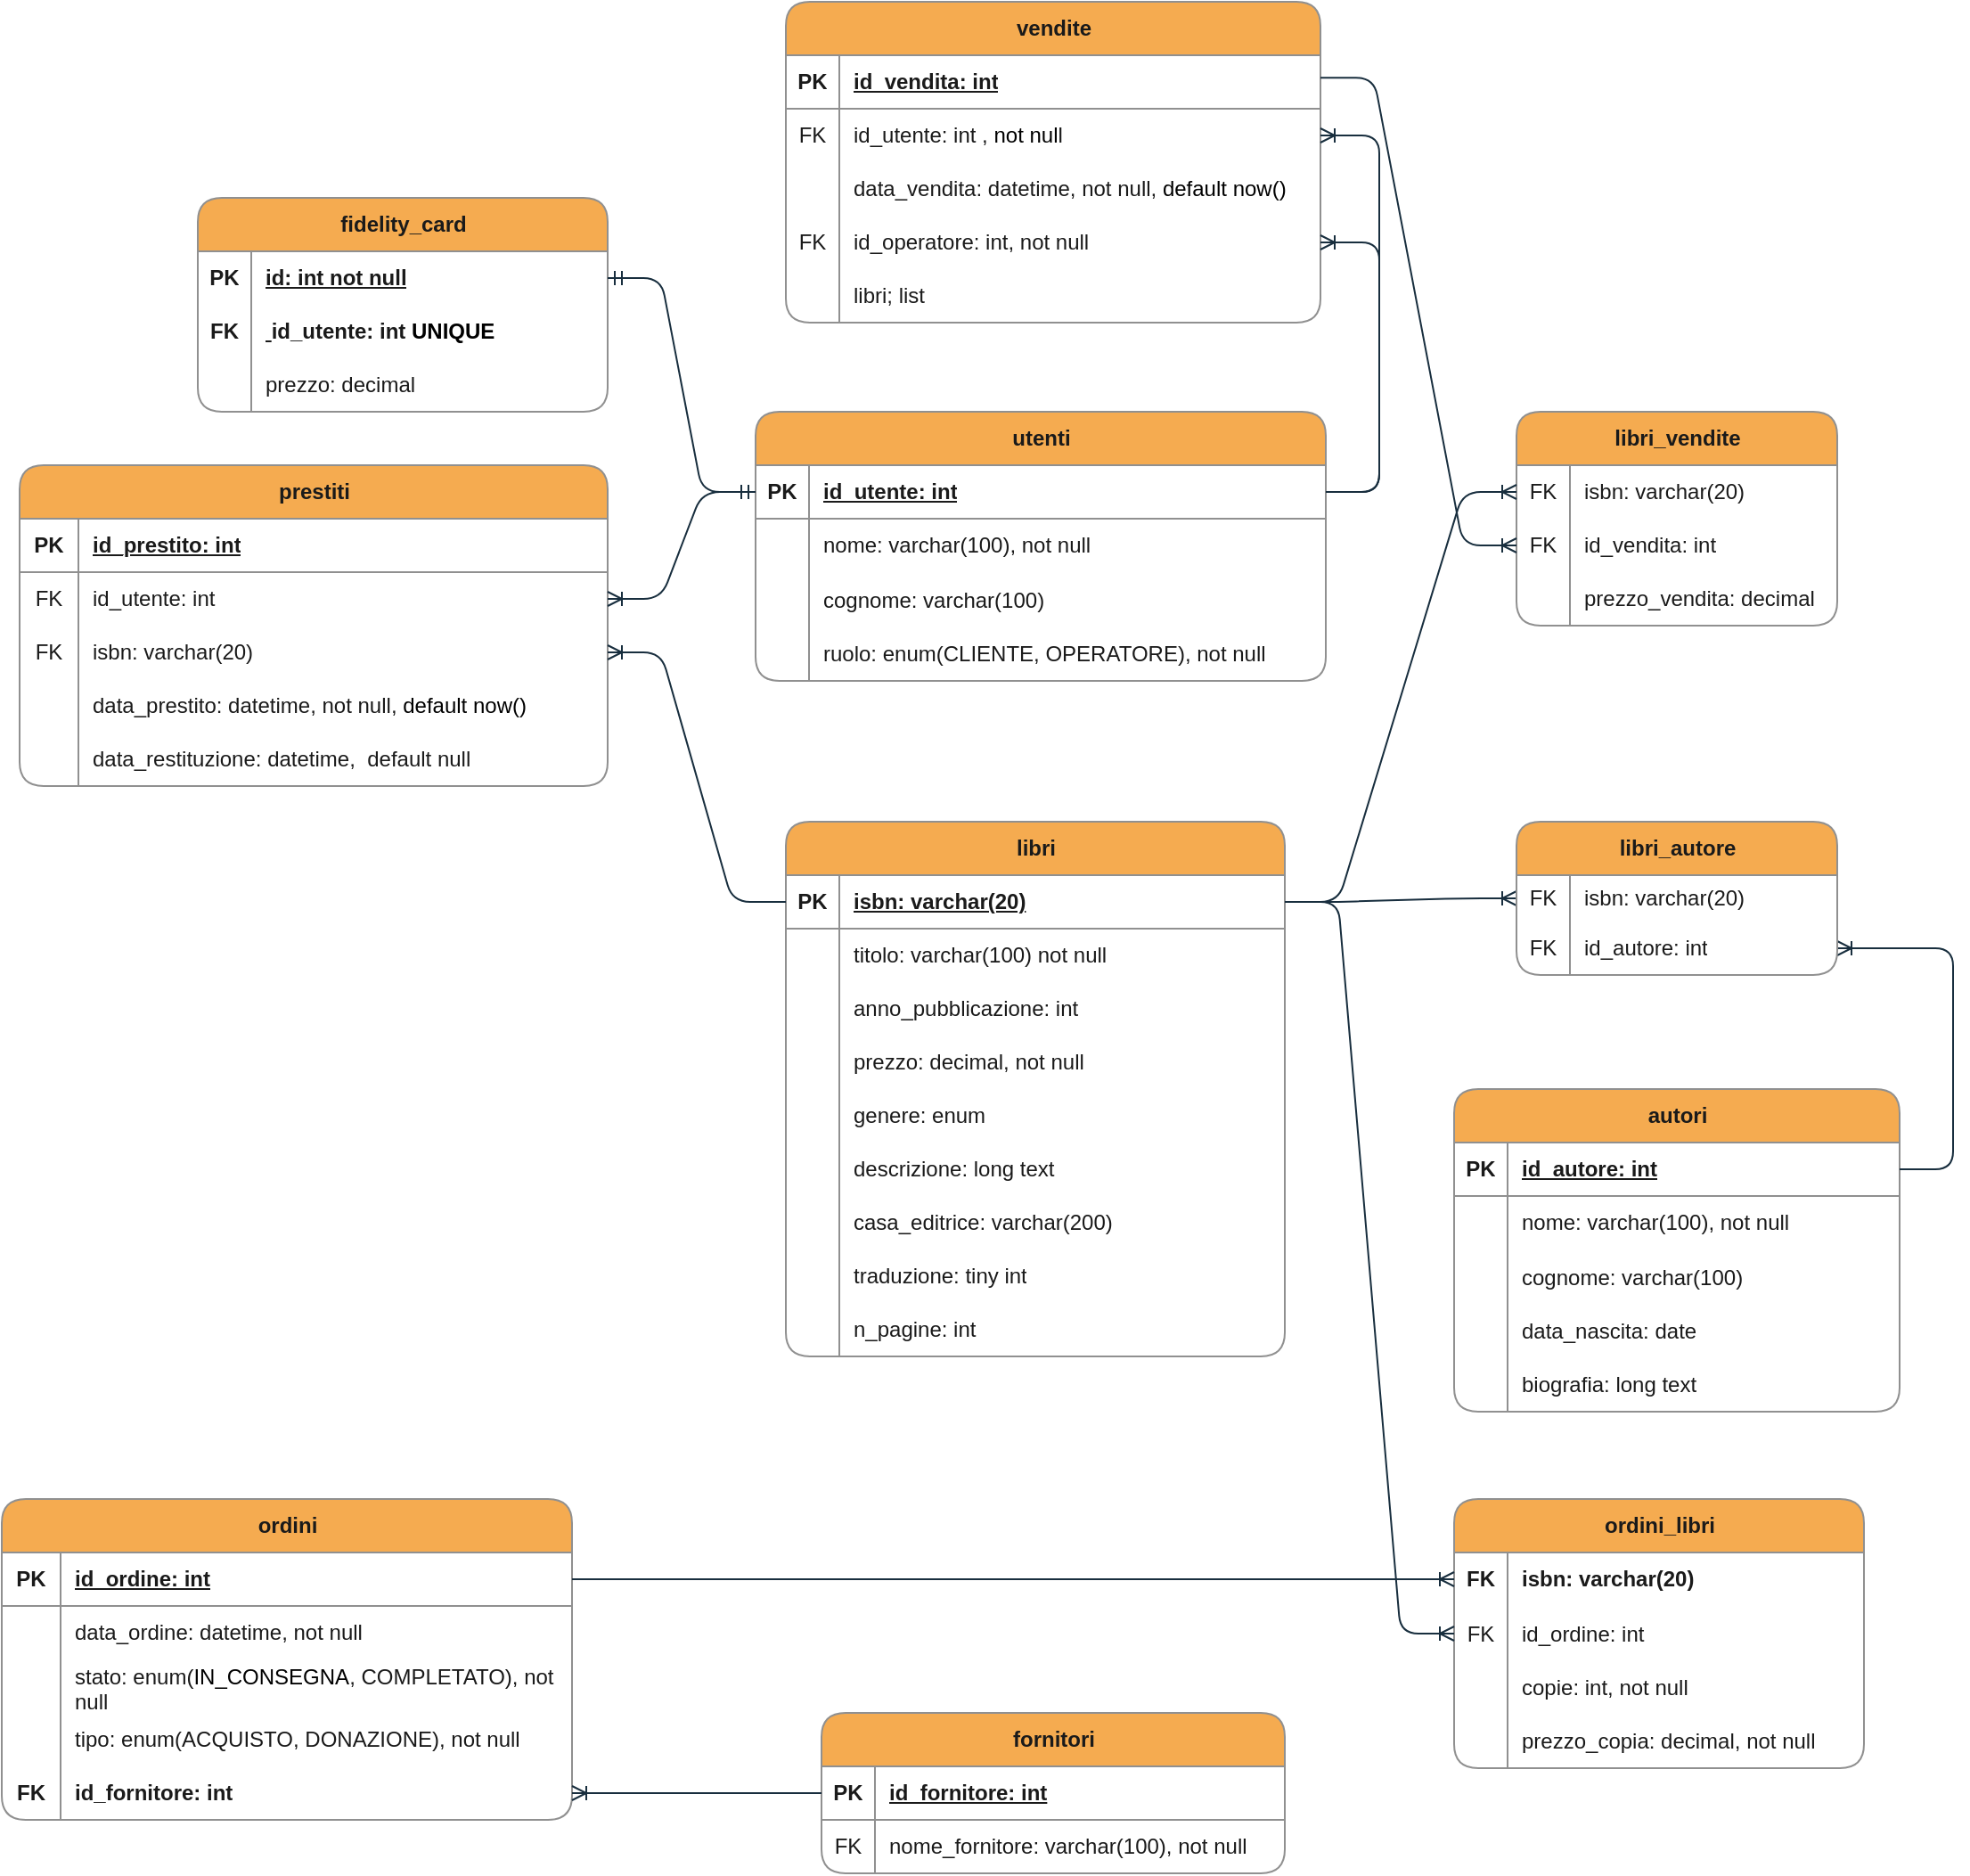 <mxfile version="27.2.0">
  <diagram name="Pagina-1" id="5rPQAZ9L9fH6Q0jNlIv4">
    <mxGraphModel dx="1426" dy="787" grid="1" gridSize="10" guides="1" tooltips="1" connect="1" arrows="1" fold="1" page="1" pageScale="1" pageWidth="850" pageHeight="1100" math="0" shadow="0">
      <root>
        <mxCell id="0" />
        <mxCell id="1" parent="0" />
        <mxCell id="XZGOxBaHcP5RuFh8CFAW-1" value="&lt;div&gt;utenti&lt;/div&gt;" style="shape=table;startSize=30;container=1;collapsible=1;childLayout=tableLayout;fixedRows=1;rowLines=0;fontStyle=1;align=center;resizeLast=1;html=1;labelBackgroundColor=none;fillColor=#F5AB50;strokeColor=#909090;fontColor=#1A1A1A;rounded=1;" parent="1" vertex="1">
          <mxGeometry x="713" y="550" width="320" height="151" as="geometry">
            <mxRectangle x="548" y="135" width="70" height="30" as="alternateBounds" />
          </mxGeometry>
        </mxCell>
        <mxCell id="XZGOxBaHcP5RuFh8CFAW-2" value="" style="shape=tableRow;horizontal=0;startSize=0;swimlaneHead=0;swimlaneBody=0;fillColor=none;collapsible=0;dropTarget=0;points=[[0,0.5],[1,0.5]];portConstraint=eastwest;top=0;left=0;right=0;bottom=1;labelBackgroundColor=none;strokeColor=#909090;fontColor=#1A1A1A;rounded=1;" parent="XZGOxBaHcP5RuFh8CFAW-1" vertex="1">
          <mxGeometry y="30" width="320" height="30" as="geometry" />
        </mxCell>
        <mxCell id="XZGOxBaHcP5RuFh8CFAW-3" value="PK" style="shape=partialRectangle;connectable=0;fillColor=none;top=0;left=0;bottom=0;right=0;fontStyle=1;overflow=hidden;whiteSpace=wrap;html=1;labelBackgroundColor=none;strokeColor=#909090;fontColor=#1A1A1A;rounded=1;" parent="XZGOxBaHcP5RuFh8CFAW-2" vertex="1">
          <mxGeometry width="30" height="30" as="geometry">
            <mxRectangle width="30" height="30" as="alternateBounds" />
          </mxGeometry>
        </mxCell>
        <mxCell id="XZGOxBaHcP5RuFh8CFAW-4" value="id_utente: int" style="shape=partialRectangle;connectable=0;fillColor=none;top=0;left=0;bottom=0;right=0;align=left;spacingLeft=6;fontStyle=5;overflow=hidden;whiteSpace=wrap;html=1;labelBackgroundColor=none;strokeColor=#909090;fontColor=#1A1A1A;rounded=1;" parent="XZGOxBaHcP5RuFh8CFAW-2" vertex="1">
          <mxGeometry x="30" width="290" height="30" as="geometry">
            <mxRectangle width="290" height="30" as="alternateBounds" />
          </mxGeometry>
        </mxCell>
        <mxCell id="XZGOxBaHcP5RuFh8CFAW-5" value="" style="shape=tableRow;horizontal=0;startSize=0;swimlaneHead=0;swimlaneBody=0;fillColor=none;collapsible=0;dropTarget=0;points=[[0,0.5],[1,0.5]];portConstraint=eastwest;top=0;left=0;right=0;bottom=0;labelBackgroundColor=none;strokeColor=#909090;fontColor=#1A1A1A;rounded=1;" parent="XZGOxBaHcP5RuFh8CFAW-1" vertex="1">
          <mxGeometry y="60" width="320" height="30" as="geometry" />
        </mxCell>
        <mxCell id="XZGOxBaHcP5RuFh8CFAW-6" value="" style="shape=partialRectangle;connectable=0;fillColor=none;top=0;left=0;bottom=0;right=0;editable=1;overflow=hidden;whiteSpace=wrap;html=1;labelBackgroundColor=none;strokeColor=#909090;fontColor=#1A1A1A;rounded=1;" parent="XZGOxBaHcP5RuFh8CFAW-5" vertex="1">
          <mxGeometry width="30" height="30" as="geometry">
            <mxRectangle width="30" height="30" as="alternateBounds" />
          </mxGeometry>
        </mxCell>
        <mxCell id="XZGOxBaHcP5RuFh8CFAW-7" value="nome: varchar(100), not null" style="shape=partialRectangle;connectable=0;fillColor=none;top=0;left=0;bottom=0;right=0;align=left;spacingLeft=6;overflow=hidden;whiteSpace=wrap;html=1;labelBackgroundColor=none;strokeColor=#909090;fontColor=#1A1A1A;rounded=1;" parent="XZGOxBaHcP5RuFh8CFAW-5" vertex="1">
          <mxGeometry x="30" width="290" height="30" as="geometry">
            <mxRectangle width="290" height="30" as="alternateBounds" />
          </mxGeometry>
        </mxCell>
        <mxCell id="XZGOxBaHcP5RuFh8CFAW-8" value="" style="shape=tableRow;horizontal=0;startSize=0;swimlaneHead=0;swimlaneBody=0;fillColor=none;collapsible=0;dropTarget=0;points=[[0,0.5],[1,0.5]];portConstraint=eastwest;top=0;left=0;right=0;bottom=0;labelBackgroundColor=none;strokeColor=#909090;fontColor=#1A1A1A;rounded=1;" parent="XZGOxBaHcP5RuFh8CFAW-1" vertex="1">
          <mxGeometry y="90" width="320" height="31" as="geometry" />
        </mxCell>
        <mxCell id="XZGOxBaHcP5RuFh8CFAW-9" value="" style="shape=partialRectangle;connectable=0;fillColor=none;top=0;left=0;bottom=0;right=0;editable=1;overflow=hidden;whiteSpace=wrap;html=1;labelBackgroundColor=none;strokeColor=#909090;fontColor=#1A1A1A;rounded=1;" parent="XZGOxBaHcP5RuFh8CFAW-8" vertex="1">
          <mxGeometry width="30" height="31" as="geometry">
            <mxRectangle width="30" height="31" as="alternateBounds" />
          </mxGeometry>
        </mxCell>
        <mxCell id="XZGOxBaHcP5RuFh8CFAW-10" value="cognome: varchar(100)" style="shape=partialRectangle;connectable=0;fillColor=none;top=0;left=0;bottom=0;right=0;align=left;spacingLeft=6;overflow=hidden;whiteSpace=wrap;html=1;labelBackgroundColor=none;strokeColor=#909090;fontColor=#1A1A1A;rounded=1;" parent="XZGOxBaHcP5RuFh8CFAW-8" vertex="1">
          <mxGeometry x="30" width="290" height="31" as="geometry">
            <mxRectangle width="290" height="31" as="alternateBounds" />
          </mxGeometry>
        </mxCell>
        <mxCell id="XZGOxBaHcP5RuFh8CFAW-11" value="" style="shape=tableRow;horizontal=0;startSize=0;swimlaneHead=0;swimlaneBody=0;fillColor=none;collapsible=0;dropTarget=0;points=[[0,0.5],[1,0.5]];portConstraint=eastwest;top=0;left=0;right=0;bottom=0;labelBackgroundColor=none;strokeColor=#909090;fontColor=#1A1A1A;rounded=1;" parent="XZGOxBaHcP5RuFh8CFAW-1" vertex="1">
          <mxGeometry y="121" width="320" height="30" as="geometry" />
        </mxCell>
        <mxCell id="XZGOxBaHcP5RuFh8CFAW-12" value="" style="shape=partialRectangle;connectable=0;fillColor=none;top=0;left=0;bottom=0;right=0;editable=1;overflow=hidden;whiteSpace=wrap;html=1;labelBackgroundColor=none;strokeColor=#909090;fontColor=#1A1A1A;rounded=1;" parent="XZGOxBaHcP5RuFh8CFAW-11" vertex="1">
          <mxGeometry width="30" height="30" as="geometry">
            <mxRectangle width="30" height="30" as="alternateBounds" />
          </mxGeometry>
        </mxCell>
        <mxCell id="XZGOxBaHcP5RuFh8CFAW-13" value="ruolo: enum(CLIENTE, OPERATORE), not null" style="shape=partialRectangle;connectable=0;fillColor=none;top=0;left=0;bottom=0;right=0;align=left;spacingLeft=6;overflow=hidden;whiteSpace=wrap;html=1;labelBackgroundColor=none;strokeColor=#909090;fontColor=#1A1A1A;rounded=1;" parent="XZGOxBaHcP5RuFh8CFAW-11" vertex="1">
          <mxGeometry x="30" width="290" height="30" as="geometry">
            <mxRectangle width="290" height="30" as="alternateBounds" />
          </mxGeometry>
        </mxCell>
        <mxCell id="XZGOxBaHcP5RuFh8CFAW-14" value="prestiti" style="shape=table;startSize=30;container=1;collapsible=1;childLayout=tableLayout;fixedRows=1;rowLines=0;fontStyle=1;align=center;resizeLast=1;html=1;labelBackgroundColor=none;fillColor=#F5AB50;strokeColor=#909090;fontColor=#1A1A1A;rounded=1;" parent="1" vertex="1">
          <mxGeometry x="300" y="580" width="330" height="180" as="geometry" />
        </mxCell>
        <mxCell id="XZGOxBaHcP5RuFh8CFAW-15" value="" style="shape=tableRow;horizontal=0;startSize=0;swimlaneHead=0;swimlaneBody=0;fillColor=none;collapsible=0;dropTarget=0;points=[[0,0.5],[1,0.5]];portConstraint=eastwest;top=0;left=0;right=0;bottom=1;labelBackgroundColor=none;strokeColor=#909090;fontColor=#1A1A1A;rounded=1;" parent="XZGOxBaHcP5RuFh8CFAW-14" vertex="1">
          <mxGeometry y="30" width="330" height="30" as="geometry" />
        </mxCell>
        <mxCell id="XZGOxBaHcP5RuFh8CFAW-16" value="PK" style="shape=partialRectangle;connectable=0;fillColor=none;top=0;left=0;bottom=0;right=0;fontStyle=1;overflow=hidden;whiteSpace=wrap;html=1;labelBackgroundColor=none;strokeColor=#909090;fontColor=#1A1A1A;rounded=1;" parent="XZGOxBaHcP5RuFh8CFAW-15" vertex="1">
          <mxGeometry width="33.0" height="30" as="geometry">
            <mxRectangle width="33.0" height="30" as="alternateBounds" />
          </mxGeometry>
        </mxCell>
        <mxCell id="XZGOxBaHcP5RuFh8CFAW-17" value="id_prestito: int" style="shape=partialRectangle;connectable=0;fillColor=none;top=0;left=0;bottom=0;right=0;align=left;spacingLeft=6;fontStyle=5;overflow=hidden;whiteSpace=wrap;html=1;labelBackgroundColor=none;strokeColor=#909090;fontColor=#1A1A1A;rounded=1;" parent="XZGOxBaHcP5RuFh8CFAW-15" vertex="1">
          <mxGeometry x="33.0" width="297.0" height="30" as="geometry">
            <mxRectangle width="297.0" height="30" as="alternateBounds" />
          </mxGeometry>
        </mxCell>
        <mxCell id="XZGOxBaHcP5RuFh8CFAW-18" value="" style="shape=tableRow;horizontal=0;startSize=0;swimlaneHead=0;swimlaneBody=0;fillColor=none;collapsible=0;dropTarget=0;points=[[0,0.5],[1,0.5]];portConstraint=eastwest;top=0;left=0;right=0;bottom=0;labelBackgroundColor=none;strokeColor=#909090;fontColor=#1A1A1A;rounded=1;" parent="XZGOxBaHcP5RuFh8CFAW-14" vertex="1">
          <mxGeometry y="60" width="330" height="30" as="geometry" />
        </mxCell>
        <mxCell id="XZGOxBaHcP5RuFh8CFAW-19" value="FK" style="shape=partialRectangle;connectable=0;fillColor=none;top=0;left=0;bottom=0;right=0;editable=1;overflow=hidden;whiteSpace=wrap;html=1;labelBackgroundColor=none;strokeColor=#909090;fontColor=#1A1A1A;rounded=1;" parent="XZGOxBaHcP5RuFh8CFAW-18" vertex="1">
          <mxGeometry width="33.0" height="30" as="geometry">
            <mxRectangle width="33.0" height="30" as="alternateBounds" />
          </mxGeometry>
        </mxCell>
        <mxCell id="XZGOxBaHcP5RuFh8CFAW-20" value="id_utente: int" style="shape=partialRectangle;connectable=0;fillColor=none;top=0;left=0;bottom=0;right=0;align=left;spacingLeft=6;overflow=hidden;whiteSpace=wrap;html=1;labelBackgroundColor=none;strokeColor=#909090;fontColor=#1A1A1A;rounded=1;" parent="XZGOxBaHcP5RuFh8CFAW-18" vertex="1">
          <mxGeometry x="33.0" width="297.0" height="30" as="geometry">
            <mxRectangle width="297.0" height="30" as="alternateBounds" />
          </mxGeometry>
        </mxCell>
        <mxCell id="XZGOxBaHcP5RuFh8CFAW-21" value="" style="shape=tableRow;horizontal=0;startSize=0;swimlaneHead=0;swimlaneBody=0;fillColor=none;collapsible=0;dropTarget=0;points=[[0,0.5],[1,0.5]];portConstraint=eastwest;top=0;left=0;right=0;bottom=0;labelBackgroundColor=none;strokeColor=#909090;fontColor=#1A1A1A;rounded=1;" parent="XZGOxBaHcP5RuFh8CFAW-14" vertex="1">
          <mxGeometry y="90" width="330" height="30" as="geometry" />
        </mxCell>
        <mxCell id="XZGOxBaHcP5RuFh8CFAW-22" value="FK" style="shape=partialRectangle;connectable=0;fillColor=none;top=0;left=0;bottom=0;right=0;editable=1;overflow=hidden;whiteSpace=wrap;html=1;labelBackgroundColor=none;strokeColor=#909090;fontColor=#1A1A1A;rounded=1;" parent="XZGOxBaHcP5RuFh8CFAW-21" vertex="1">
          <mxGeometry width="33.0" height="30" as="geometry">
            <mxRectangle width="33.0" height="30" as="alternateBounds" />
          </mxGeometry>
        </mxCell>
        <mxCell id="XZGOxBaHcP5RuFh8CFAW-23" value="isbn: varchar(20)" style="shape=partialRectangle;connectable=0;fillColor=none;top=0;left=0;bottom=0;right=0;align=left;spacingLeft=6;overflow=hidden;whiteSpace=wrap;html=1;labelBackgroundColor=none;strokeColor=#909090;fontColor=#1A1A1A;rounded=1;" parent="XZGOxBaHcP5RuFh8CFAW-21" vertex="1">
          <mxGeometry x="33.0" width="297.0" height="30" as="geometry">
            <mxRectangle width="297.0" height="30" as="alternateBounds" />
          </mxGeometry>
        </mxCell>
        <mxCell id="XZGOxBaHcP5RuFh8CFAW-24" value="" style="shape=tableRow;horizontal=0;startSize=0;swimlaneHead=0;swimlaneBody=0;fillColor=none;collapsible=0;dropTarget=0;points=[[0,0.5],[1,0.5]];portConstraint=eastwest;top=0;left=0;right=0;bottom=0;labelBackgroundColor=none;strokeColor=#909090;fontColor=#1A1A1A;rounded=1;" parent="XZGOxBaHcP5RuFh8CFAW-14" vertex="1">
          <mxGeometry y="120" width="330" height="30" as="geometry" />
        </mxCell>
        <mxCell id="XZGOxBaHcP5RuFh8CFAW-25" value="" style="shape=partialRectangle;connectable=0;fillColor=none;top=0;left=0;bottom=0;right=0;editable=1;overflow=hidden;whiteSpace=wrap;html=1;labelBackgroundColor=none;strokeColor=#909090;fontColor=#1A1A1A;rounded=1;" parent="XZGOxBaHcP5RuFh8CFAW-24" vertex="1">
          <mxGeometry width="33.0" height="30" as="geometry">
            <mxRectangle width="33.0" height="30" as="alternateBounds" />
          </mxGeometry>
        </mxCell>
        <mxCell id="XZGOxBaHcP5RuFh8CFAW-26" value="data_prestito: datetime, not null, &lt;font style=&quot;color: light-dark(rgb(0, 0, 0), rgb(255, 0, 0));&quot;&gt;default now()&lt;/font&gt;" style="shape=partialRectangle;connectable=0;fillColor=none;top=0;left=0;bottom=0;right=0;align=left;spacingLeft=6;overflow=hidden;whiteSpace=wrap;html=1;labelBackgroundColor=none;strokeColor=#909090;fontColor=#1A1A1A;rounded=1;" parent="XZGOxBaHcP5RuFh8CFAW-24" vertex="1">
          <mxGeometry x="33.0" width="297.0" height="30" as="geometry">
            <mxRectangle width="297.0" height="30" as="alternateBounds" />
          </mxGeometry>
        </mxCell>
        <mxCell id="XZGOxBaHcP5RuFh8CFAW-27" value="" style="shape=tableRow;horizontal=0;startSize=0;swimlaneHead=0;swimlaneBody=0;fillColor=none;collapsible=0;dropTarget=0;points=[[0,0.5],[1,0.5]];portConstraint=eastwest;top=0;left=0;right=0;bottom=0;labelBackgroundColor=none;strokeColor=#909090;fontColor=#1A1A1A;rounded=1;" parent="XZGOxBaHcP5RuFh8CFAW-14" vertex="1">
          <mxGeometry y="150" width="330" height="30" as="geometry" />
        </mxCell>
        <mxCell id="XZGOxBaHcP5RuFh8CFAW-28" value="" style="shape=partialRectangle;connectable=0;fillColor=none;top=0;left=0;bottom=0;right=0;editable=1;overflow=hidden;whiteSpace=wrap;html=1;labelBackgroundColor=none;strokeColor=#909090;fontColor=#1A1A1A;rounded=1;" parent="XZGOxBaHcP5RuFh8CFAW-27" vertex="1">
          <mxGeometry width="33.0" height="30" as="geometry">
            <mxRectangle width="33.0" height="30" as="alternateBounds" />
          </mxGeometry>
        </mxCell>
        <mxCell id="XZGOxBaHcP5RuFh8CFAW-29" value="data_restituzione: datetime,&amp;nbsp; default null" style="shape=partialRectangle;connectable=0;fillColor=none;top=0;left=0;bottom=0;right=0;align=left;spacingLeft=6;overflow=hidden;whiteSpace=wrap;html=1;labelBackgroundColor=none;strokeColor=#909090;fontColor=#1A1A1A;rounded=1;" parent="XZGOxBaHcP5RuFh8CFAW-27" vertex="1">
          <mxGeometry x="33.0" width="297.0" height="30" as="geometry">
            <mxRectangle width="297.0" height="30" as="alternateBounds" />
          </mxGeometry>
        </mxCell>
        <mxCell id="XZGOxBaHcP5RuFh8CFAW-30" value="vendite" style="shape=table;startSize=30;container=1;collapsible=1;childLayout=tableLayout;fixedRows=1;rowLines=0;fontStyle=1;align=center;resizeLast=1;html=1;labelBackgroundColor=none;fillColor=#F5AB50;strokeColor=#909090;fontColor=#1A1A1A;rounded=1;" parent="1" vertex="1">
          <mxGeometry x="730" y="320" width="300" height="180" as="geometry" />
        </mxCell>
        <mxCell id="XZGOxBaHcP5RuFh8CFAW-31" value="" style="shape=tableRow;horizontal=0;startSize=0;swimlaneHead=0;swimlaneBody=0;fillColor=none;collapsible=0;dropTarget=0;points=[[0,0.5],[1,0.5]];portConstraint=eastwest;top=0;left=0;right=0;bottom=1;labelBackgroundColor=none;strokeColor=#909090;fontColor=#1A1A1A;rounded=1;" parent="XZGOxBaHcP5RuFh8CFAW-30" vertex="1">
          <mxGeometry y="30" width="300" height="30" as="geometry" />
        </mxCell>
        <mxCell id="XZGOxBaHcP5RuFh8CFAW-32" value="PK" style="shape=partialRectangle;connectable=0;fillColor=none;top=0;left=0;bottom=0;right=0;fontStyle=1;overflow=hidden;whiteSpace=wrap;html=1;labelBackgroundColor=none;strokeColor=#909090;fontColor=#1A1A1A;rounded=1;" parent="XZGOxBaHcP5RuFh8CFAW-31" vertex="1">
          <mxGeometry width="30" height="30" as="geometry">
            <mxRectangle width="30" height="30" as="alternateBounds" />
          </mxGeometry>
        </mxCell>
        <mxCell id="XZGOxBaHcP5RuFh8CFAW-33" value="id_vendita: int" style="shape=partialRectangle;connectable=0;fillColor=none;top=0;left=0;bottom=0;right=0;align=left;spacingLeft=6;fontStyle=5;overflow=hidden;whiteSpace=wrap;html=1;labelBackgroundColor=none;strokeColor=#909090;fontColor=#1A1A1A;rounded=1;" parent="XZGOxBaHcP5RuFh8CFAW-31" vertex="1">
          <mxGeometry x="30" width="270" height="30" as="geometry">
            <mxRectangle width="270" height="30" as="alternateBounds" />
          </mxGeometry>
        </mxCell>
        <mxCell id="XZGOxBaHcP5RuFh8CFAW-34" value="" style="shape=tableRow;horizontal=0;startSize=0;swimlaneHead=0;swimlaneBody=0;fillColor=none;collapsible=0;dropTarget=0;points=[[0,0.5],[1,0.5]];portConstraint=eastwest;top=0;left=0;right=0;bottom=0;labelBackgroundColor=none;strokeColor=#909090;fontColor=#1A1A1A;rounded=1;" parent="XZGOxBaHcP5RuFh8CFAW-30" vertex="1">
          <mxGeometry y="60" width="300" height="30" as="geometry" />
        </mxCell>
        <mxCell id="XZGOxBaHcP5RuFh8CFAW-35" value="FK" style="shape=partialRectangle;connectable=0;fillColor=none;top=0;left=0;bottom=0;right=0;editable=1;overflow=hidden;whiteSpace=wrap;html=1;labelBackgroundColor=none;strokeColor=#909090;fontColor=#1A1A1A;rounded=1;" parent="XZGOxBaHcP5RuFh8CFAW-34" vertex="1">
          <mxGeometry width="30" height="30" as="geometry">
            <mxRectangle width="30" height="30" as="alternateBounds" />
          </mxGeometry>
        </mxCell>
        <mxCell id="XZGOxBaHcP5RuFh8CFAW-36" value="id_utente: int , &lt;font style=&quot;color: light-dark(rgb(0, 0, 0), rgb(255, 0, 0));&quot;&gt;not nul&lt;/font&gt;l" style="shape=partialRectangle;connectable=0;fillColor=none;top=0;left=0;bottom=0;right=0;align=left;spacingLeft=6;overflow=hidden;whiteSpace=wrap;html=1;labelBackgroundColor=none;strokeColor=#909090;fontColor=#1A1A1A;rounded=1;" parent="XZGOxBaHcP5RuFh8CFAW-34" vertex="1">
          <mxGeometry x="30" width="270" height="30" as="geometry">
            <mxRectangle width="270" height="30" as="alternateBounds" />
          </mxGeometry>
        </mxCell>
        <mxCell id="XZGOxBaHcP5RuFh8CFAW-37" value="" style="shape=tableRow;horizontal=0;startSize=0;swimlaneHead=0;swimlaneBody=0;fillColor=none;collapsible=0;dropTarget=0;points=[[0,0.5],[1,0.5]];portConstraint=eastwest;top=0;left=0;right=0;bottom=0;labelBackgroundColor=none;strokeColor=#909090;fontColor=#1A1A1A;rounded=1;" parent="XZGOxBaHcP5RuFh8CFAW-30" vertex="1">
          <mxGeometry y="90" width="300" height="30" as="geometry" />
        </mxCell>
        <mxCell id="XZGOxBaHcP5RuFh8CFAW-38" value="" style="shape=partialRectangle;connectable=0;fillColor=none;top=0;left=0;bottom=0;right=0;editable=1;overflow=hidden;whiteSpace=wrap;html=1;labelBackgroundColor=none;strokeColor=#909090;fontColor=#1A1A1A;rounded=1;" parent="XZGOxBaHcP5RuFh8CFAW-37" vertex="1">
          <mxGeometry width="30" height="30" as="geometry">
            <mxRectangle width="30" height="30" as="alternateBounds" />
          </mxGeometry>
        </mxCell>
        <mxCell id="XZGOxBaHcP5RuFh8CFAW-39" value="data_vendita: datetime, not null, &lt;font style=&quot;color: light-dark(rgb(0, 0, 0), rgb(255, 0, 0));&quot;&gt;default now()&lt;/font&gt;" style="shape=partialRectangle;connectable=0;fillColor=none;top=0;left=0;bottom=0;right=0;align=left;spacingLeft=6;overflow=hidden;whiteSpace=wrap;html=1;labelBackgroundColor=none;strokeColor=#909090;fontColor=#1A1A1A;rounded=1;" parent="XZGOxBaHcP5RuFh8CFAW-37" vertex="1">
          <mxGeometry x="30" width="270" height="30" as="geometry">
            <mxRectangle width="270" height="30" as="alternateBounds" />
          </mxGeometry>
        </mxCell>
        <mxCell id="XZGOxBaHcP5RuFh8CFAW-40" value="" style="shape=tableRow;horizontal=0;startSize=0;swimlaneHead=0;swimlaneBody=0;fillColor=none;collapsible=0;dropTarget=0;points=[[0,0.5],[1,0.5]];portConstraint=eastwest;top=0;left=0;right=0;bottom=0;labelBackgroundColor=none;strokeColor=#909090;fontColor=#1A1A1A;rounded=1;" parent="XZGOxBaHcP5RuFh8CFAW-30" vertex="1">
          <mxGeometry y="120" width="300" height="30" as="geometry" />
        </mxCell>
        <mxCell id="XZGOxBaHcP5RuFh8CFAW-41" value="FK" style="shape=partialRectangle;connectable=0;fillColor=none;top=0;left=0;bottom=0;right=0;editable=1;overflow=hidden;whiteSpace=wrap;html=1;labelBackgroundColor=none;strokeColor=#909090;fontColor=#1A1A1A;rounded=1;" parent="XZGOxBaHcP5RuFh8CFAW-40" vertex="1">
          <mxGeometry width="30" height="30" as="geometry">
            <mxRectangle width="30" height="30" as="alternateBounds" />
          </mxGeometry>
        </mxCell>
        <mxCell id="XZGOxBaHcP5RuFh8CFAW-42" value="id_operatore: int, not null" style="shape=partialRectangle;connectable=0;fillColor=none;top=0;left=0;bottom=0;right=0;align=left;spacingLeft=6;overflow=hidden;whiteSpace=wrap;html=1;labelBackgroundColor=none;strokeColor=#909090;fontColor=#1A1A1A;rounded=1;" parent="XZGOxBaHcP5RuFh8CFAW-40" vertex="1">
          <mxGeometry x="30" width="270" height="30" as="geometry">
            <mxRectangle width="270" height="30" as="alternateBounds" />
          </mxGeometry>
        </mxCell>
        <mxCell id="TX-2ctQ1bSltd6rl9nAO-1" value="" style="shape=tableRow;horizontal=0;startSize=0;swimlaneHead=0;swimlaneBody=0;fillColor=none;collapsible=0;dropTarget=0;points=[[0,0.5],[1,0.5]];portConstraint=eastwest;top=0;left=0;right=0;bottom=0;labelBackgroundColor=none;strokeColor=#909090;fontColor=#1A1A1A;rounded=1;" parent="XZGOxBaHcP5RuFh8CFAW-30" vertex="1">
          <mxGeometry y="150" width="300" height="30" as="geometry" />
        </mxCell>
        <mxCell id="TX-2ctQ1bSltd6rl9nAO-2" value="" style="shape=partialRectangle;connectable=0;fillColor=none;top=0;left=0;bottom=0;right=0;editable=1;overflow=hidden;whiteSpace=wrap;html=1;labelBackgroundColor=none;strokeColor=#909090;fontColor=#1A1A1A;rounded=1;" parent="TX-2ctQ1bSltd6rl9nAO-1" vertex="1">
          <mxGeometry width="30" height="30" as="geometry">
            <mxRectangle width="30" height="30" as="alternateBounds" />
          </mxGeometry>
        </mxCell>
        <mxCell id="TX-2ctQ1bSltd6rl9nAO-3" value="libri; list" style="shape=partialRectangle;connectable=0;fillColor=none;top=0;left=0;bottom=0;right=0;align=left;spacingLeft=6;overflow=hidden;whiteSpace=wrap;html=1;labelBackgroundColor=none;strokeColor=#909090;fontColor=#1A1A1A;rounded=1;" parent="TX-2ctQ1bSltd6rl9nAO-1" vertex="1">
          <mxGeometry x="30" width="270" height="30" as="geometry">
            <mxRectangle width="270" height="30" as="alternateBounds" />
          </mxGeometry>
        </mxCell>
        <mxCell id="XZGOxBaHcP5RuFh8CFAW-43" value="" style="edgeStyle=entityRelationEdgeStyle;fontSize=12;html=1;endArrow=ERoneToMany;rounded=1;exitX=0;exitY=0.5;exitDx=0;exitDy=0;labelBackgroundColor=none;strokeColor=#182E3E;fontColor=default;" parent="1" source="XZGOxBaHcP5RuFh8CFAW-2" target="XZGOxBaHcP5RuFh8CFAW-18" edge="1">
          <mxGeometry width="100" height="100" relative="1" as="geometry">
            <mxPoint x="730" y="920" as="sourcePoint" />
            <mxPoint x="830" y="820" as="targetPoint" />
          </mxGeometry>
        </mxCell>
        <mxCell id="XZGOxBaHcP5RuFh8CFAW-44" value="" style="edgeStyle=entityRelationEdgeStyle;fontSize=12;html=1;endArrow=ERoneToMany;rounded=1;labelBackgroundColor=none;strokeColor=#182E3E;fontColor=default;" parent="1" source="XZGOxBaHcP5RuFh8CFAW-2" target="XZGOxBaHcP5RuFh8CFAW-34" edge="1">
          <mxGeometry width="100" height="100" relative="1" as="geometry">
            <mxPoint x="730" y="920" as="sourcePoint" />
            <mxPoint x="830" y="820" as="targetPoint" />
          </mxGeometry>
        </mxCell>
        <mxCell id="XZGOxBaHcP5RuFh8CFAW-45" value="libri" style="shape=table;startSize=30;container=1;collapsible=1;childLayout=tableLayout;fixedRows=1;rowLines=0;fontStyle=1;align=center;resizeLast=1;html=1;labelBackgroundColor=none;rounded=1;fillColor=#F5AB50;strokeColor=#909090;fontColor=#1A1A1A;" parent="1" vertex="1">
          <mxGeometry x="730" y="780" width="280" height="300" as="geometry">
            <mxRectangle x="880" y="530" width="60" height="30" as="alternateBounds" />
          </mxGeometry>
        </mxCell>
        <mxCell id="XZGOxBaHcP5RuFh8CFAW-46" value="" style="shape=tableRow;horizontal=0;startSize=0;swimlaneHead=0;swimlaneBody=0;fillColor=none;collapsible=0;dropTarget=0;points=[[0,0.5],[1,0.5]];portConstraint=eastwest;top=0;left=0;right=0;bottom=1;labelBackgroundColor=none;strokeColor=#909090;fontColor=#1A1A1A;rounded=1;" parent="XZGOxBaHcP5RuFh8CFAW-45" vertex="1">
          <mxGeometry y="30" width="280" height="30" as="geometry" />
        </mxCell>
        <mxCell id="XZGOxBaHcP5RuFh8CFAW-47" value="PK" style="shape=partialRectangle;connectable=0;fillColor=none;top=0;left=0;bottom=0;right=0;fontStyle=1;overflow=hidden;whiteSpace=wrap;html=1;labelBackgroundColor=none;strokeColor=#909090;fontColor=#1A1A1A;rounded=1;" parent="XZGOxBaHcP5RuFh8CFAW-46" vertex="1">
          <mxGeometry width="30" height="30" as="geometry">
            <mxRectangle width="30" height="30" as="alternateBounds" />
          </mxGeometry>
        </mxCell>
        <mxCell id="XZGOxBaHcP5RuFh8CFAW-48" value="&lt;div&gt;isbn: varchar(20)&lt;/div&gt;" style="shape=partialRectangle;connectable=0;fillColor=none;top=0;left=0;bottom=0;right=0;align=left;spacingLeft=6;fontStyle=5;overflow=hidden;whiteSpace=wrap;html=1;labelBackgroundColor=none;strokeColor=#909090;fontColor=#1A1A1A;rounded=1;" parent="XZGOxBaHcP5RuFh8CFAW-46" vertex="1">
          <mxGeometry x="30" width="250" height="30" as="geometry">
            <mxRectangle width="250" height="30" as="alternateBounds" />
          </mxGeometry>
        </mxCell>
        <mxCell id="XZGOxBaHcP5RuFh8CFAW-49" value="" style="shape=tableRow;horizontal=0;startSize=0;swimlaneHead=0;swimlaneBody=0;fillColor=none;collapsible=0;dropTarget=0;points=[[0,0.5],[1,0.5]];portConstraint=eastwest;top=0;left=0;right=0;bottom=0;labelBackgroundColor=none;strokeColor=#909090;fontColor=#1A1A1A;rounded=1;" parent="XZGOxBaHcP5RuFh8CFAW-45" vertex="1">
          <mxGeometry y="60" width="280" height="30" as="geometry" />
        </mxCell>
        <mxCell id="XZGOxBaHcP5RuFh8CFAW-50" value="" style="shape=partialRectangle;connectable=0;fillColor=none;top=0;left=0;bottom=0;right=0;editable=1;overflow=hidden;whiteSpace=wrap;html=1;labelBackgroundColor=none;strokeColor=#909090;fontColor=#1A1A1A;rounded=1;" parent="XZGOxBaHcP5RuFh8CFAW-49" vertex="1">
          <mxGeometry width="30" height="30" as="geometry">
            <mxRectangle width="30" height="30" as="alternateBounds" />
          </mxGeometry>
        </mxCell>
        <mxCell id="XZGOxBaHcP5RuFh8CFAW-51" value="titolo: varchar(100) not null" style="shape=partialRectangle;connectable=0;fillColor=none;top=0;left=0;bottom=0;right=0;align=left;spacingLeft=6;overflow=hidden;whiteSpace=wrap;html=1;labelBackgroundColor=none;strokeColor=#909090;fontColor=#1A1A1A;rounded=1;" parent="XZGOxBaHcP5RuFh8CFAW-49" vertex="1">
          <mxGeometry x="30" width="250" height="30" as="geometry">
            <mxRectangle width="250" height="30" as="alternateBounds" />
          </mxGeometry>
        </mxCell>
        <mxCell id="XZGOxBaHcP5RuFh8CFAW-52" value="" style="shape=tableRow;horizontal=0;startSize=0;swimlaneHead=0;swimlaneBody=0;fillColor=none;collapsible=0;dropTarget=0;points=[[0,0.5],[1,0.5]];portConstraint=eastwest;top=0;left=0;right=0;bottom=0;labelBackgroundColor=none;strokeColor=#909090;fontColor=#1A1A1A;rounded=1;" parent="XZGOxBaHcP5RuFh8CFAW-45" vertex="1">
          <mxGeometry y="90" width="280" height="30" as="geometry" />
        </mxCell>
        <mxCell id="XZGOxBaHcP5RuFh8CFAW-53" value="" style="shape=partialRectangle;connectable=0;fillColor=none;top=0;left=0;bottom=0;right=0;editable=1;overflow=hidden;whiteSpace=wrap;html=1;labelBackgroundColor=none;strokeColor=#909090;fontColor=#1A1A1A;rounded=1;" parent="XZGOxBaHcP5RuFh8CFAW-52" vertex="1">
          <mxGeometry width="30" height="30" as="geometry">
            <mxRectangle width="30" height="30" as="alternateBounds" />
          </mxGeometry>
        </mxCell>
        <mxCell id="XZGOxBaHcP5RuFh8CFAW-54" value="anno_pubblicazione: int" style="shape=partialRectangle;connectable=0;fillColor=none;top=0;left=0;bottom=0;right=0;align=left;spacingLeft=6;overflow=hidden;whiteSpace=wrap;html=1;labelBackgroundColor=none;strokeColor=#909090;fontColor=#1A1A1A;rounded=1;" parent="XZGOxBaHcP5RuFh8CFAW-52" vertex="1">
          <mxGeometry x="30" width="250" height="30" as="geometry">
            <mxRectangle width="250" height="30" as="alternateBounds" />
          </mxGeometry>
        </mxCell>
        <mxCell id="XZGOxBaHcP5RuFh8CFAW-55" value="" style="shape=tableRow;horizontal=0;startSize=0;swimlaneHead=0;swimlaneBody=0;fillColor=none;collapsible=0;dropTarget=0;points=[[0,0.5],[1,0.5]];portConstraint=eastwest;top=0;left=0;right=0;bottom=0;labelBackgroundColor=none;strokeColor=#909090;fontColor=#1A1A1A;rounded=1;" parent="XZGOxBaHcP5RuFh8CFAW-45" vertex="1">
          <mxGeometry y="120" width="280" height="30" as="geometry" />
        </mxCell>
        <mxCell id="XZGOxBaHcP5RuFh8CFAW-56" value="" style="shape=partialRectangle;connectable=0;fillColor=none;top=0;left=0;bottom=0;right=0;editable=1;overflow=hidden;whiteSpace=wrap;html=1;labelBackgroundColor=none;strokeColor=#909090;fontColor=#1A1A1A;rounded=1;" parent="XZGOxBaHcP5RuFh8CFAW-55" vertex="1">
          <mxGeometry width="30" height="30" as="geometry">
            <mxRectangle width="30" height="30" as="alternateBounds" />
          </mxGeometry>
        </mxCell>
        <mxCell id="XZGOxBaHcP5RuFh8CFAW-57" value="prezzo: decimal, not null" style="shape=partialRectangle;connectable=0;fillColor=none;top=0;left=0;bottom=0;right=0;align=left;spacingLeft=6;overflow=hidden;whiteSpace=wrap;html=1;labelBackgroundColor=none;strokeColor=#909090;fontColor=#1A1A1A;rounded=1;" parent="XZGOxBaHcP5RuFh8CFAW-55" vertex="1">
          <mxGeometry x="30" width="250" height="30" as="geometry">
            <mxRectangle width="250" height="30" as="alternateBounds" />
          </mxGeometry>
        </mxCell>
        <mxCell id="XZGOxBaHcP5RuFh8CFAW-58" value="" style="shape=tableRow;horizontal=0;startSize=0;swimlaneHead=0;swimlaneBody=0;fillColor=none;collapsible=0;dropTarget=0;points=[[0,0.5],[1,0.5]];portConstraint=eastwest;top=0;left=0;right=0;bottom=0;labelBackgroundColor=none;strokeColor=#909090;fontColor=#1A1A1A;rounded=1;" parent="XZGOxBaHcP5RuFh8CFAW-45" vertex="1">
          <mxGeometry y="150" width="280" height="30" as="geometry" />
        </mxCell>
        <mxCell id="XZGOxBaHcP5RuFh8CFAW-59" value="" style="shape=partialRectangle;connectable=0;fillColor=none;top=0;left=0;bottom=0;right=0;editable=1;overflow=hidden;whiteSpace=wrap;html=1;labelBackgroundColor=none;strokeColor=#909090;fontColor=#1A1A1A;rounded=1;" parent="XZGOxBaHcP5RuFh8CFAW-58" vertex="1">
          <mxGeometry width="30" height="30" as="geometry">
            <mxRectangle width="30" height="30" as="alternateBounds" />
          </mxGeometry>
        </mxCell>
        <mxCell id="XZGOxBaHcP5RuFh8CFAW-60" value="genere: enum" style="shape=partialRectangle;connectable=0;fillColor=none;top=0;left=0;bottom=0;right=0;align=left;spacingLeft=6;overflow=hidden;whiteSpace=wrap;html=1;labelBackgroundColor=none;strokeColor=#909090;fontColor=#1A1A1A;rounded=1;" parent="XZGOxBaHcP5RuFh8CFAW-58" vertex="1">
          <mxGeometry x="30" width="250" height="30" as="geometry">
            <mxRectangle width="250" height="30" as="alternateBounds" />
          </mxGeometry>
        </mxCell>
        <mxCell id="XZGOxBaHcP5RuFh8CFAW-61" value="" style="shape=tableRow;horizontal=0;startSize=0;swimlaneHead=0;swimlaneBody=0;fillColor=none;collapsible=0;dropTarget=0;points=[[0,0.5],[1,0.5]];portConstraint=eastwest;top=0;left=0;right=0;bottom=0;labelBackgroundColor=none;strokeColor=#909090;fontColor=#1A1A1A;rounded=1;" parent="XZGOxBaHcP5RuFh8CFAW-45" vertex="1">
          <mxGeometry y="180" width="280" height="30" as="geometry" />
        </mxCell>
        <mxCell id="XZGOxBaHcP5RuFh8CFAW-62" value="" style="shape=partialRectangle;connectable=0;fillColor=none;top=0;left=0;bottom=0;right=0;editable=1;overflow=hidden;whiteSpace=wrap;html=1;labelBackgroundColor=none;strokeColor=#909090;fontColor=#1A1A1A;rounded=1;" parent="XZGOxBaHcP5RuFh8CFAW-61" vertex="1">
          <mxGeometry width="30" height="30" as="geometry">
            <mxRectangle width="30" height="30" as="alternateBounds" />
          </mxGeometry>
        </mxCell>
        <mxCell id="XZGOxBaHcP5RuFh8CFAW-63" value="descrizione: long text&amp;nbsp;" style="shape=partialRectangle;connectable=0;fillColor=none;top=0;left=0;bottom=0;right=0;align=left;spacingLeft=6;overflow=hidden;whiteSpace=wrap;html=1;labelBackgroundColor=none;strokeColor=#909090;fontColor=#1A1A1A;rounded=1;" parent="XZGOxBaHcP5RuFh8CFAW-61" vertex="1">
          <mxGeometry x="30" width="250" height="30" as="geometry">
            <mxRectangle width="250" height="30" as="alternateBounds" />
          </mxGeometry>
        </mxCell>
        <mxCell id="XZGOxBaHcP5RuFh8CFAW-64" value="" style="shape=tableRow;horizontal=0;startSize=0;swimlaneHead=0;swimlaneBody=0;fillColor=none;collapsible=0;dropTarget=0;points=[[0,0.5],[1,0.5]];portConstraint=eastwest;top=0;left=0;right=0;bottom=0;labelBackgroundColor=none;strokeColor=#909090;fontColor=#1A1A1A;rounded=1;" parent="XZGOxBaHcP5RuFh8CFAW-45" vertex="1">
          <mxGeometry y="210" width="280" height="30" as="geometry" />
        </mxCell>
        <mxCell id="XZGOxBaHcP5RuFh8CFAW-65" value="" style="shape=partialRectangle;connectable=0;fillColor=none;top=0;left=0;bottom=0;right=0;editable=1;overflow=hidden;whiteSpace=wrap;html=1;labelBackgroundColor=none;strokeColor=#909090;fontColor=#1A1A1A;rounded=1;" parent="XZGOxBaHcP5RuFh8CFAW-64" vertex="1">
          <mxGeometry width="30" height="30" as="geometry">
            <mxRectangle width="30" height="30" as="alternateBounds" />
          </mxGeometry>
        </mxCell>
        <mxCell id="XZGOxBaHcP5RuFh8CFAW-66" value="casa_editrice: varchar(200)" style="shape=partialRectangle;connectable=0;fillColor=none;top=0;left=0;bottom=0;right=0;align=left;spacingLeft=6;overflow=hidden;whiteSpace=wrap;html=1;labelBackgroundColor=none;strokeColor=#909090;fontColor=#1A1A1A;rounded=1;" parent="XZGOxBaHcP5RuFh8CFAW-64" vertex="1">
          <mxGeometry x="30" width="250" height="30" as="geometry">
            <mxRectangle width="250" height="30" as="alternateBounds" />
          </mxGeometry>
        </mxCell>
        <mxCell id="XZGOxBaHcP5RuFh8CFAW-67" value="" style="shape=tableRow;horizontal=0;startSize=0;swimlaneHead=0;swimlaneBody=0;fillColor=none;collapsible=0;dropTarget=0;points=[[0,0.5],[1,0.5]];portConstraint=eastwest;top=0;left=0;right=0;bottom=0;labelBackgroundColor=none;strokeColor=#909090;fontColor=#1A1A1A;rounded=1;" parent="XZGOxBaHcP5RuFh8CFAW-45" vertex="1">
          <mxGeometry y="240" width="280" height="30" as="geometry" />
        </mxCell>
        <mxCell id="XZGOxBaHcP5RuFh8CFAW-68" value="" style="shape=partialRectangle;connectable=0;fillColor=none;top=0;left=0;bottom=0;right=0;editable=1;overflow=hidden;whiteSpace=wrap;html=1;labelBackgroundColor=none;strokeColor=#909090;fontColor=#1A1A1A;rounded=1;" parent="XZGOxBaHcP5RuFh8CFAW-67" vertex="1">
          <mxGeometry width="30" height="30" as="geometry">
            <mxRectangle width="30" height="30" as="alternateBounds" />
          </mxGeometry>
        </mxCell>
        <mxCell id="XZGOxBaHcP5RuFh8CFAW-69" value="traduzione: tiny int" style="shape=partialRectangle;connectable=0;fillColor=none;top=0;left=0;bottom=0;right=0;align=left;spacingLeft=6;overflow=hidden;whiteSpace=wrap;html=1;labelBackgroundColor=none;strokeColor=#909090;fontColor=#1A1A1A;rounded=1;" parent="XZGOxBaHcP5RuFh8CFAW-67" vertex="1">
          <mxGeometry x="30" width="250" height="30" as="geometry">
            <mxRectangle width="250" height="30" as="alternateBounds" />
          </mxGeometry>
        </mxCell>
        <mxCell id="XZGOxBaHcP5RuFh8CFAW-70" value="" style="shape=tableRow;horizontal=0;startSize=0;swimlaneHead=0;swimlaneBody=0;fillColor=none;collapsible=0;dropTarget=0;points=[[0,0.5],[1,0.5]];portConstraint=eastwest;top=0;left=0;right=0;bottom=0;labelBackgroundColor=none;strokeColor=#909090;fontColor=#1A1A1A;rounded=1;" parent="XZGOxBaHcP5RuFh8CFAW-45" vertex="1">
          <mxGeometry y="270" width="280" height="30" as="geometry" />
        </mxCell>
        <mxCell id="XZGOxBaHcP5RuFh8CFAW-71" value="" style="shape=partialRectangle;connectable=0;fillColor=none;top=0;left=0;bottom=0;right=0;editable=1;overflow=hidden;whiteSpace=wrap;html=1;labelBackgroundColor=none;strokeColor=#909090;fontColor=#1A1A1A;rounded=1;" parent="XZGOxBaHcP5RuFh8CFAW-70" vertex="1">
          <mxGeometry width="30" height="30" as="geometry">
            <mxRectangle width="30" height="30" as="alternateBounds" />
          </mxGeometry>
        </mxCell>
        <mxCell id="XZGOxBaHcP5RuFh8CFAW-72" value="n_pagine: int" style="shape=partialRectangle;connectable=0;fillColor=none;top=0;left=0;bottom=0;right=0;align=left;spacingLeft=6;overflow=hidden;whiteSpace=wrap;html=1;labelBackgroundColor=none;strokeColor=#909090;fontColor=#1A1A1A;rounded=1;" parent="XZGOxBaHcP5RuFh8CFAW-70" vertex="1">
          <mxGeometry x="30" width="250" height="30" as="geometry">
            <mxRectangle width="250" height="30" as="alternateBounds" />
          </mxGeometry>
        </mxCell>
        <mxCell id="XZGOxBaHcP5RuFh8CFAW-73" value="ordini" style="shape=table;startSize=30;container=1;collapsible=1;childLayout=tableLayout;fixedRows=1;rowLines=0;fontStyle=1;align=center;resizeLast=1;html=1;labelBackgroundColor=none;fillColor=#F5AB50;strokeColor=#909090;fontColor=#1A1A1A;rounded=1;" parent="1" vertex="1">
          <mxGeometry x="290" y="1160" width="320" height="180" as="geometry" />
        </mxCell>
        <mxCell id="XZGOxBaHcP5RuFh8CFAW-74" value="" style="shape=tableRow;horizontal=0;startSize=0;swimlaneHead=0;swimlaneBody=0;fillColor=none;collapsible=0;dropTarget=0;points=[[0,0.5],[1,0.5]];portConstraint=eastwest;top=0;left=0;right=0;bottom=1;labelBackgroundColor=none;strokeColor=#909090;fontColor=#1A1A1A;rounded=1;" parent="XZGOxBaHcP5RuFh8CFAW-73" vertex="1">
          <mxGeometry y="30" width="320" height="30" as="geometry" />
        </mxCell>
        <mxCell id="XZGOxBaHcP5RuFh8CFAW-75" value="PK" style="shape=partialRectangle;connectable=0;fillColor=none;top=0;left=0;bottom=0;right=0;fontStyle=1;overflow=hidden;whiteSpace=wrap;html=1;labelBackgroundColor=none;strokeColor=#909090;fontColor=#1A1A1A;rounded=1;" parent="XZGOxBaHcP5RuFh8CFAW-74" vertex="1">
          <mxGeometry width="33.0" height="30" as="geometry">
            <mxRectangle width="33.0" height="30" as="alternateBounds" />
          </mxGeometry>
        </mxCell>
        <mxCell id="XZGOxBaHcP5RuFh8CFAW-76" value="&lt;div&gt;id_ordine: int&lt;/div&gt;" style="shape=partialRectangle;connectable=0;fillColor=none;top=0;left=0;bottom=0;right=0;align=left;spacingLeft=6;fontStyle=5;overflow=hidden;whiteSpace=wrap;html=1;labelBackgroundColor=none;strokeColor=#909090;fontColor=#1A1A1A;rounded=1;" parent="XZGOxBaHcP5RuFh8CFAW-74" vertex="1">
          <mxGeometry x="33.0" width="287.0" height="30" as="geometry">
            <mxRectangle width="287.0" height="30" as="alternateBounds" />
          </mxGeometry>
        </mxCell>
        <mxCell id="XZGOxBaHcP5RuFh8CFAW-77" value="" style="shape=tableRow;horizontal=0;startSize=0;swimlaneHead=0;swimlaneBody=0;fillColor=none;collapsible=0;dropTarget=0;points=[[0,0.5],[1,0.5]];portConstraint=eastwest;top=0;left=0;right=0;bottom=0;labelBackgroundColor=none;strokeColor=#909090;fontColor=#1A1A1A;rounded=1;" parent="XZGOxBaHcP5RuFh8CFAW-73" vertex="1">
          <mxGeometry y="60" width="320" height="30" as="geometry" />
        </mxCell>
        <mxCell id="XZGOxBaHcP5RuFh8CFAW-78" value="" style="shape=partialRectangle;connectable=0;fillColor=none;top=0;left=0;bottom=0;right=0;editable=1;overflow=hidden;whiteSpace=wrap;html=1;labelBackgroundColor=none;strokeColor=#909090;fontColor=#1A1A1A;rounded=1;" parent="XZGOxBaHcP5RuFh8CFAW-77" vertex="1">
          <mxGeometry width="33.0" height="30" as="geometry">
            <mxRectangle width="33.0" height="30" as="alternateBounds" />
          </mxGeometry>
        </mxCell>
        <mxCell id="XZGOxBaHcP5RuFh8CFAW-79" value="data_ordine: datetime, not null" style="shape=partialRectangle;connectable=0;fillColor=none;top=0;left=0;bottom=0;right=0;align=left;spacingLeft=6;overflow=hidden;whiteSpace=wrap;html=1;labelBackgroundColor=none;strokeColor=#909090;fontColor=#1A1A1A;rounded=1;" parent="XZGOxBaHcP5RuFh8CFAW-77" vertex="1">
          <mxGeometry x="33.0" width="287.0" height="30" as="geometry">
            <mxRectangle width="287.0" height="30" as="alternateBounds" />
          </mxGeometry>
        </mxCell>
        <mxCell id="XZGOxBaHcP5RuFh8CFAW-80" value="" style="shape=tableRow;horizontal=0;startSize=0;swimlaneHead=0;swimlaneBody=0;fillColor=none;collapsible=0;dropTarget=0;points=[[0,0.5],[1,0.5]];portConstraint=eastwest;top=0;left=0;right=0;bottom=0;labelBackgroundColor=none;strokeColor=#909090;fontColor=#1A1A1A;rounded=1;" parent="XZGOxBaHcP5RuFh8CFAW-73" vertex="1">
          <mxGeometry y="90" width="320" height="30" as="geometry" />
        </mxCell>
        <mxCell id="XZGOxBaHcP5RuFh8CFAW-81" value="" style="shape=partialRectangle;connectable=0;fillColor=none;top=0;left=0;bottom=0;right=0;editable=1;overflow=hidden;whiteSpace=wrap;html=1;labelBackgroundColor=none;strokeColor=#909090;fontColor=#1A1A1A;rounded=1;" parent="XZGOxBaHcP5RuFh8CFAW-80" vertex="1">
          <mxGeometry width="33.0" height="30" as="geometry">
            <mxRectangle width="33.0" height="30" as="alternateBounds" />
          </mxGeometry>
        </mxCell>
        <mxCell id="XZGOxBaHcP5RuFh8CFAW-82" value="stato: enum(&lt;font style=&quot;color: light-dark(rgb(0, 0, 0), rgb(255, 0, 0));&quot;&gt;IN_CONSEGNA&lt;/font&gt;, COMPLETATO), not null" style="shape=partialRectangle;connectable=0;fillColor=none;top=0;left=0;bottom=0;right=0;align=left;spacingLeft=6;overflow=hidden;whiteSpace=wrap;html=1;labelBackgroundColor=none;strokeColor=#909090;fontColor=#1A1A1A;rounded=1;" parent="XZGOxBaHcP5RuFh8CFAW-80" vertex="1">
          <mxGeometry x="33.0" width="287.0" height="30" as="geometry">
            <mxRectangle width="287.0" height="30" as="alternateBounds" />
          </mxGeometry>
        </mxCell>
        <mxCell id="XZGOxBaHcP5RuFh8CFAW-83" value="" style="shape=tableRow;horizontal=0;startSize=0;swimlaneHead=0;swimlaneBody=0;fillColor=none;collapsible=0;dropTarget=0;points=[[0,0.5],[1,0.5]];portConstraint=eastwest;top=0;left=0;right=0;bottom=0;labelBackgroundColor=none;strokeColor=#909090;fontColor=#1A1A1A;rounded=1;" parent="XZGOxBaHcP5RuFh8CFAW-73" vertex="1">
          <mxGeometry y="120" width="320" height="30" as="geometry" />
        </mxCell>
        <mxCell id="XZGOxBaHcP5RuFh8CFAW-84" value="" style="shape=partialRectangle;connectable=0;fillColor=none;top=0;left=0;bottom=0;right=0;editable=1;overflow=hidden;whiteSpace=wrap;html=1;labelBackgroundColor=none;strokeColor=#909090;fontColor=#1A1A1A;rounded=1;" parent="XZGOxBaHcP5RuFh8CFAW-83" vertex="1">
          <mxGeometry width="33.0" height="30" as="geometry">
            <mxRectangle width="33.0" height="30" as="alternateBounds" />
          </mxGeometry>
        </mxCell>
        <mxCell id="XZGOxBaHcP5RuFh8CFAW-85" value="tipo: enum(ACQUISTO, DONAZIONE), not null" style="shape=partialRectangle;connectable=0;fillColor=none;top=0;left=0;bottom=0;right=0;align=left;spacingLeft=6;overflow=hidden;whiteSpace=wrap;html=1;labelBackgroundColor=none;strokeColor=#909090;fontColor=#1A1A1A;rounded=1;" parent="XZGOxBaHcP5RuFh8CFAW-83" vertex="1">
          <mxGeometry x="33.0" width="287.0" height="30" as="geometry">
            <mxRectangle width="287.0" height="30" as="alternateBounds" />
          </mxGeometry>
        </mxCell>
        <mxCell id="XZGOxBaHcP5RuFh8CFAW-86" value="" style="shape=tableRow;horizontal=0;startSize=0;swimlaneHead=0;swimlaneBody=0;fillColor=none;collapsible=0;dropTarget=0;points=[[0,0.5],[1,0.5]];portConstraint=eastwest;top=0;left=0;right=0;bottom=0;labelBackgroundColor=none;strokeColor=#909090;fontColor=#1A1A1A;rounded=1;" parent="XZGOxBaHcP5RuFh8CFAW-73" vertex="1">
          <mxGeometry y="150" width="320" height="30" as="geometry" />
        </mxCell>
        <mxCell id="XZGOxBaHcP5RuFh8CFAW-87" value="&lt;b&gt;FK&lt;/b&gt;" style="shape=partialRectangle;connectable=0;fillColor=none;top=0;left=0;bottom=0;right=0;editable=1;overflow=hidden;whiteSpace=wrap;html=1;labelBackgroundColor=none;strokeColor=#909090;fontColor=#1A1A1A;rounded=1;" parent="XZGOxBaHcP5RuFh8CFAW-86" vertex="1">
          <mxGeometry width="33.0" height="30" as="geometry">
            <mxRectangle width="33.0" height="30" as="alternateBounds" />
          </mxGeometry>
        </mxCell>
        <mxCell id="XZGOxBaHcP5RuFh8CFAW-88" value="&lt;b&gt;id_fornitore: int&lt;/b&gt;" style="shape=partialRectangle;connectable=0;fillColor=none;top=0;left=0;bottom=0;right=0;align=left;spacingLeft=6;overflow=hidden;whiteSpace=wrap;html=1;labelBackgroundColor=none;strokeColor=#909090;fontColor=#1A1A1A;rounded=1;" parent="XZGOxBaHcP5RuFh8CFAW-86" vertex="1">
          <mxGeometry x="33.0" width="287.0" height="30" as="geometry">
            <mxRectangle width="287.0" height="30" as="alternateBounds" />
          </mxGeometry>
        </mxCell>
        <mxCell id="XZGOxBaHcP5RuFh8CFAW-89" value="" style="edgeStyle=entityRelationEdgeStyle;fontSize=12;html=1;endArrow=ERoneToMany;rounded=1;exitX=0;exitY=0.5;exitDx=0;exitDy=0;labelBackgroundColor=none;strokeColor=#182E3E;fontColor=default;" parent="1" source="XZGOxBaHcP5RuFh8CFAW-46" target="XZGOxBaHcP5RuFh8CFAW-21" edge="1">
          <mxGeometry width="100" height="100" relative="1" as="geometry">
            <mxPoint x="790" y="920" as="sourcePoint" />
            <mxPoint x="890" y="820" as="targetPoint" />
          </mxGeometry>
        </mxCell>
        <mxCell id="XZGOxBaHcP5RuFh8CFAW-90" value="libri_vendite" style="shape=table;startSize=30;container=1;collapsible=1;childLayout=tableLayout;fixedRows=1;rowLines=0;fontStyle=1;align=center;resizeLast=1;html=1;strokeColor=#909090;labelBackgroundColor=none;fillColor=#F5AB50;fontColor=#1A1A1A;rounded=1;" parent="1" vertex="1">
          <mxGeometry x="1140" y="550" width="180" height="120" as="geometry" />
        </mxCell>
        <mxCell id="XZGOxBaHcP5RuFh8CFAW-91" value="" style="shape=tableRow;horizontal=0;startSize=0;swimlaneHead=0;swimlaneBody=0;fillColor=none;collapsible=0;dropTarget=0;points=[[0,0.5],[1,0.5]];portConstraint=eastwest;top=0;left=0;right=0;bottom=0;labelBackgroundColor=none;strokeColor=#909090;fontColor=#1A1A1A;rounded=1;" parent="XZGOxBaHcP5RuFh8CFAW-90" vertex="1">
          <mxGeometry y="30" width="180" height="30" as="geometry" />
        </mxCell>
        <mxCell id="XZGOxBaHcP5RuFh8CFAW-92" value="FK" style="shape=partialRectangle;connectable=0;fillColor=none;top=0;left=0;bottom=0;right=0;editable=1;overflow=hidden;whiteSpace=wrap;html=1;labelBackgroundColor=none;strokeColor=#909090;fontColor=#1A1A1A;rounded=1;" parent="XZGOxBaHcP5RuFh8CFAW-91" vertex="1">
          <mxGeometry width="30" height="30" as="geometry">
            <mxRectangle width="30" height="30" as="alternateBounds" />
          </mxGeometry>
        </mxCell>
        <mxCell id="XZGOxBaHcP5RuFh8CFAW-93" value="isbn: varchar(20)" style="shape=partialRectangle;connectable=0;fillColor=none;top=0;left=0;bottom=0;right=0;align=left;spacingLeft=6;overflow=hidden;whiteSpace=wrap;html=1;labelBackgroundColor=none;strokeColor=#909090;fontColor=#1A1A1A;rounded=1;" parent="XZGOxBaHcP5RuFh8CFAW-91" vertex="1">
          <mxGeometry x="30" width="150" height="30" as="geometry">
            <mxRectangle width="150" height="30" as="alternateBounds" />
          </mxGeometry>
        </mxCell>
        <mxCell id="XZGOxBaHcP5RuFh8CFAW-94" value="" style="shape=tableRow;horizontal=0;startSize=0;swimlaneHead=0;swimlaneBody=0;fillColor=none;collapsible=0;dropTarget=0;points=[[0,0.5],[1,0.5]];portConstraint=eastwest;top=0;left=0;right=0;bottom=0;labelBackgroundColor=none;strokeColor=#909090;fontColor=#1A1A1A;rounded=1;" parent="XZGOxBaHcP5RuFh8CFAW-90" vertex="1">
          <mxGeometry y="60" width="180" height="30" as="geometry" />
        </mxCell>
        <mxCell id="XZGOxBaHcP5RuFh8CFAW-95" value="FK" style="shape=partialRectangle;connectable=0;fillColor=none;top=0;left=0;bottom=0;right=0;editable=1;overflow=hidden;whiteSpace=wrap;html=1;labelBackgroundColor=none;strokeColor=#909090;fontColor=#1A1A1A;rounded=1;" parent="XZGOxBaHcP5RuFh8CFAW-94" vertex="1">
          <mxGeometry width="30" height="30" as="geometry">
            <mxRectangle width="30" height="30" as="alternateBounds" />
          </mxGeometry>
        </mxCell>
        <mxCell id="XZGOxBaHcP5RuFh8CFAW-96" value="id_vendita: int" style="shape=partialRectangle;connectable=0;fillColor=none;top=0;left=0;bottom=0;right=0;align=left;spacingLeft=6;overflow=hidden;whiteSpace=wrap;html=1;labelBackgroundColor=none;strokeColor=#909090;fontColor=#1A1A1A;rounded=1;" parent="XZGOxBaHcP5RuFh8CFAW-94" vertex="1">
          <mxGeometry x="30" width="150" height="30" as="geometry">
            <mxRectangle width="150" height="30" as="alternateBounds" />
          </mxGeometry>
        </mxCell>
        <mxCell id="XZGOxBaHcP5RuFh8CFAW-97" value="" style="shape=tableRow;horizontal=0;startSize=0;swimlaneHead=0;swimlaneBody=0;fillColor=none;collapsible=0;dropTarget=0;points=[[0,0.5],[1,0.5]];portConstraint=eastwest;top=0;left=0;right=0;bottom=0;labelBackgroundColor=none;strokeColor=#909090;fontColor=#1A1A1A;rounded=1;" parent="XZGOxBaHcP5RuFh8CFAW-90" vertex="1">
          <mxGeometry y="90" width="180" height="30" as="geometry" />
        </mxCell>
        <mxCell id="XZGOxBaHcP5RuFh8CFAW-98" value="" style="shape=partialRectangle;connectable=0;fillColor=none;top=0;left=0;bottom=0;right=0;editable=1;overflow=hidden;whiteSpace=wrap;html=1;labelBackgroundColor=none;strokeColor=#909090;fontColor=#1A1A1A;rounded=1;" parent="XZGOxBaHcP5RuFh8CFAW-97" vertex="1">
          <mxGeometry width="30" height="30" as="geometry">
            <mxRectangle width="30" height="30" as="alternateBounds" />
          </mxGeometry>
        </mxCell>
        <mxCell id="XZGOxBaHcP5RuFh8CFAW-99" value="prezzo_vendita: decimal" style="shape=partialRectangle;connectable=0;fillColor=none;top=0;left=0;bottom=0;right=0;align=left;spacingLeft=6;overflow=hidden;whiteSpace=wrap;html=1;labelBackgroundColor=none;strokeColor=#909090;fontColor=#1A1A1A;rounded=1;" parent="XZGOxBaHcP5RuFh8CFAW-97" vertex="1">
          <mxGeometry x="30" width="150" height="30" as="geometry">
            <mxRectangle width="150" height="30" as="alternateBounds" />
          </mxGeometry>
        </mxCell>
        <mxCell id="XZGOxBaHcP5RuFh8CFAW-100" value="" style="edgeStyle=entityRelationEdgeStyle;fontSize=12;html=1;endArrow=ERoneToMany;rounded=1;exitX=1;exitY=0.421;exitDx=0;exitDy=0;exitPerimeter=0;labelBackgroundColor=none;strokeColor=#182E3E;fontColor=default;" parent="1" source="XZGOxBaHcP5RuFh8CFAW-31" target="XZGOxBaHcP5RuFh8CFAW-94" edge="1">
          <mxGeometry width="100" height="100" relative="1" as="geometry">
            <mxPoint x="1360" y="475" as="sourcePoint" />
            <mxPoint x="1425" y="855" as="targetPoint" />
            <Array as="points">
              <mxPoint x="1410" y="855" />
            </Array>
          </mxGeometry>
        </mxCell>
        <mxCell id="XZGOxBaHcP5RuFh8CFAW-101" value="" style="edgeStyle=entityRelationEdgeStyle;fontSize=12;html=1;endArrow=ERoneToMany;rounded=1;exitX=1;exitY=0.5;exitDx=0;exitDy=0;labelBackgroundColor=none;strokeColor=#182E3E;fontColor=default;" parent="1" source="XZGOxBaHcP5RuFh8CFAW-46" target="XZGOxBaHcP5RuFh8CFAW-91" edge="1">
          <mxGeometry width="100" height="100" relative="1" as="geometry">
            <mxPoint x="950" y="920" as="sourcePoint" />
            <mxPoint x="1430" y="590" as="targetPoint" />
            <Array as="points">
              <mxPoint x="1420" y="570" />
            </Array>
          </mxGeometry>
        </mxCell>
        <mxCell id="XZGOxBaHcP5RuFh8CFAW-102" value="ordini_libri" style="shape=table;startSize=30;container=1;collapsible=1;childLayout=tableLayout;fixedRows=1;rowLines=0;fontStyle=1;align=center;resizeLast=1;html=1;swimlaneFillColor=none;strokeColor=#909090;labelBackgroundColor=none;fillColor=#F5AB50;fontColor=#1A1A1A;rounded=1;" parent="1" vertex="1">
          <mxGeometry x="1105" y="1160" width="230" height="151" as="geometry" />
        </mxCell>
        <mxCell id="XZGOxBaHcP5RuFh8CFAW-103" value="" style="shape=tableRow;horizontal=0;startSize=0;swimlaneHead=0;swimlaneBody=0;fillColor=none;collapsible=0;dropTarget=0;points=[[0,0.5],[1,0.5]];portConstraint=eastwest;top=0;left=0;right=0;bottom=0;swimlaneFillColor=none;strokeColor=#909090;labelBackgroundColor=none;fontColor=#1A1A1A;rounded=1;" parent="XZGOxBaHcP5RuFh8CFAW-102" vertex="1">
          <mxGeometry y="30" width="230" height="30" as="geometry" />
        </mxCell>
        <mxCell id="XZGOxBaHcP5RuFh8CFAW-104" value="&lt;b&gt;FK&lt;/b&gt;" style="shape=partialRectangle;connectable=0;fillColor=none;top=0;left=0;bottom=0;right=0;editable=1;overflow=hidden;whiteSpace=wrap;html=1;swimlaneFillColor=none;strokeColor=#909090;labelBackgroundColor=none;fontColor=#1A1A1A;rounded=1;" parent="XZGOxBaHcP5RuFh8CFAW-103" vertex="1">
          <mxGeometry width="30" height="30" as="geometry">
            <mxRectangle width="30" height="30" as="alternateBounds" />
          </mxGeometry>
        </mxCell>
        <mxCell id="XZGOxBaHcP5RuFh8CFAW-105" value="&lt;b&gt;isbn: varchar(20)&lt;/b&gt;" style="shape=partialRectangle;connectable=0;fillColor=none;top=0;left=0;bottom=0;right=0;align=left;spacingLeft=6;overflow=hidden;whiteSpace=wrap;html=1;swimlaneFillColor=none;strokeColor=#909090;labelBackgroundColor=none;fontColor=#1A1A1A;rounded=1;" parent="XZGOxBaHcP5RuFh8CFAW-103" vertex="1">
          <mxGeometry x="30" width="200" height="30" as="geometry">
            <mxRectangle width="200" height="30" as="alternateBounds" />
          </mxGeometry>
        </mxCell>
        <mxCell id="XZGOxBaHcP5RuFh8CFAW-106" value="" style="shape=tableRow;horizontal=0;startSize=0;swimlaneHead=0;swimlaneBody=0;fillColor=none;collapsible=0;dropTarget=0;points=[[0,0.5],[1,0.5]];portConstraint=eastwest;top=0;left=0;right=0;bottom=0;swimlaneFillColor=none;strokeColor=#909090;labelBackgroundColor=none;fontColor=#1A1A1A;rounded=1;" parent="XZGOxBaHcP5RuFh8CFAW-102" vertex="1">
          <mxGeometry y="60" width="230" height="31" as="geometry" />
        </mxCell>
        <mxCell id="XZGOxBaHcP5RuFh8CFAW-107" value="FK" style="shape=partialRectangle;connectable=0;fillColor=none;top=0;left=0;bottom=0;right=0;editable=1;overflow=hidden;whiteSpace=wrap;html=1;swimlaneFillColor=none;strokeColor=#909090;labelBackgroundColor=none;fontColor=#1A1A1A;rounded=1;" parent="XZGOxBaHcP5RuFh8CFAW-106" vertex="1">
          <mxGeometry width="30" height="31" as="geometry">
            <mxRectangle width="30" height="31" as="alternateBounds" />
          </mxGeometry>
        </mxCell>
        <mxCell id="XZGOxBaHcP5RuFh8CFAW-108" value="id_ordine: int" style="shape=partialRectangle;connectable=0;fillColor=none;top=0;left=0;bottom=0;right=0;align=left;spacingLeft=6;overflow=hidden;whiteSpace=wrap;html=1;swimlaneFillColor=none;strokeColor=#909090;labelBackgroundColor=none;fontColor=#1A1A1A;rounded=1;" parent="XZGOxBaHcP5RuFh8CFAW-106" vertex="1">
          <mxGeometry x="30" width="200" height="31" as="geometry">
            <mxRectangle width="200" height="31" as="alternateBounds" />
          </mxGeometry>
        </mxCell>
        <mxCell id="XZGOxBaHcP5RuFh8CFAW-109" value="" style="shape=tableRow;horizontal=0;startSize=0;swimlaneHead=0;swimlaneBody=0;fillColor=none;collapsible=0;dropTarget=0;points=[[0,0.5],[1,0.5]];portConstraint=eastwest;top=0;left=0;right=0;bottom=0;swimlaneFillColor=none;strokeColor=#909090;labelBackgroundColor=none;fontColor=#1A1A1A;rounded=1;" parent="XZGOxBaHcP5RuFh8CFAW-102" vertex="1">
          <mxGeometry y="91" width="230" height="30" as="geometry" />
        </mxCell>
        <mxCell id="XZGOxBaHcP5RuFh8CFAW-110" value="" style="shape=partialRectangle;connectable=0;fillColor=none;top=0;left=0;bottom=0;right=0;editable=1;overflow=hidden;whiteSpace=wrap;html=1;swimlaneFillColor=none;strokeColor=#909090;labelBackgroundColor=none;fontColor=#1A1A1A;rounded=1;" parent="XZGOxBaHcP5RuFh8CFAW-109" vertex="1">
          <mxGeometry width="30" height="30" as="geometry">
            <mxRectangle width="30" height="30" as="alternateBounds" />
          </mxGeometry>
        </mxCell>
        <mxCell id="XZGOxBaHcP5RuFh8CFAW-111" value="copie: int, not null" style="shape=partialRectangle;connectable=0;fillColor=none;top=0;left=0;bottom=0;right=0;align=left;spacingLeft=6;overflow=hidden;whiteSpace=wrap;html=1;swimlaneFillColor=none;strokeColor=#909090;labelBackgroundColor=none;fontColor=#1A1A1A;rounded=1;" parent="XZGOxBaHcP5RuFh8CFAW-109" vertex="1">
          <mxGeometry x="30" width="200" height="30" as="geometry">
            <mxRectangle width="200" height="30" as="alternateBounds" />
          </mxGeometry>
        </mxCell>
        <mxCell id="XZGOxBaHcP5RuFh8CFAW-112" value="" style="shape=tableRow;horizontal=0;startSize=0;swimlaneHead=0;swimlaneBody=0;fillColor=none;collapsible=0;dropTarget=0;points=[[0,0.5],[1,0.5]];portConstraint=eastwest;top=0;left=0;right=0;bottom=0;swimlaneFillColor=none;strokeColor=#909090;labelBackgroundColor=none;fontColor=#1A1A1A;rounded=1;" parent="XZGOxBaHcP5RuFh8CFAW-102" vertex="1">
          <mxGeometry y="121" width="230" height="30" as="geometry" />
        </mxCell>
        <mxCell id="XZGOxBaHcP5RuFh8CFAW-113" value="" style="shape=partialRectangle;connectable=0;fillColor=none;top=0;left=0;bottom=0;right=0;editable=1;overflow=hidden;whiteSpace=wrap;html=1;swimlaneFillColor=none;strokeColor=#909090;labelBackgroundColor=none;fontColor=#1A1A1A;rounded=1;" parent="XZGOxBaHcP5RuFh8CFAW-112" vertex="1">
          <mxGeometry width="30" height="30" as="geometry">
            <mxRectangle width="30" height="30" as="alternateBounds" />
          </mxGeometry>
        </mxCell>
        <mxCell id="XZGOxBaHcP5RuFh8CFAW-114" value="prezzo_copia: decimal, not null" style="shape=partialRectangle;connectable=0;fillColor=none;top=0;left=0;bottom=0;right=0;align=left;spacingLeft=6;overflow=hidden;whiteSpace=wrap;html=1;swimlaneFillColor=none;strokeColor=#909090;labelBackgroundColor=none;fontColor=#1A1A1A;rounded=1;" parent="XZGOxBaHcP5RuFh8CFAW-112" vertex="1">
          <mxGeometry x="30" width="200" height="30" as="geometry">
            <mxRectangle width="200" height="30" as="alternateBounds" />
          </mxGeometry>
        </mxCell>
        <mxCell id="XZGOxBaHcP5RuFh8CFAW-115" value="" style="edgeStyle=entityRelationEdgeStyle;fontSize=12;html=1;endArrow=ERoneToMany;rounded=1;labelBackgroundColor=none;strokeColor=#182E3E;fontColor=default;" parent="1" source="XZGOxBaHcP5RuFh8CFAW-46" target="XZGOxBaHcP5RuFh8CFAW-106" edge="1">
          <mxGeometry width="100" height="100" relative="1" as="geometry">
            <mxPoint x="750" y="1020" as="sourcePoint" />
            <mxPoint x="850" y="920" as="targetPoint" />
          </mxGeometry>
        </mxCell>
        <mxCell id="XZGOxBaHcP5RuFh8CFAW-116" value="" style="edgeStyle=entityRelationEdgeStyle;fontSize=12;html=1;endArrow=ERoneToMany;rounded=1;labelBackgroundColor=none;strokeColor=#182E3E;fontColor=default;" parent="1" source="XZGOxBaHcP5RuFh8CFAW-74" target="XZGOxBaHcP5RuFh8CFAW-103" edge="1">
          <mxGeometry width="100" height="100" relative="1" as="geometry">
            <mxPoint x="872" y="990" as="sourcePoint" />
            <mxPoint x="972" y="890" as="targetPoint" />
          </mxGeometry>
        </mxCell>
        <mxCell id="XZGOxBaHcP5RuFh8CFAW-117" value="&lt;div&gt;fornitori&lt;/div&gt;" style="shape=table;startSize=30;container=1;collapsible=1;childLayout=tableLayout;fixedRows=1;rowLines=0;fontStyle=1;align=center;resizeLast=1;html=1;labelBackgroundColor=none;fillColor=#F5AB50;strokeColor=#909090;fontColor=#1A1A1A;rounded=1;" parent="1" vertex="1">
          <mxGeometry x="750" y="1280" width="260" height="90" as="geometry" />
        </mxCell>
        <mxCell id="XZGOxBaHcP5RuFh8CFAW-118" value="" style="shape=tableRow;horizontal=0;startSize=0;swimlaneHead=0;swimlaneBody=0;fillColor=none;collapsible=0;dropTarget=0;points=[[0,0.5],[1,0.5]];portConstraint=eastwest;top=0;left=0;right=0;bottom=1;labelBackgroundColor=none;strokeColor=#909090;fontColor=#1A1A1A;rounded=1;" parent="XZGOxBaHcP5RuFh8CFAW-117" vertex="1">
          <mxGeometry y="30" width="260" height="30" as="geometry" />
        </mxCell>
        <mxCell id="XZGOxBaHcP5RuFh8CFAW-119" value="PK" style="shape=partialRectangle;connectable=0;fillColor=none;top=0;left=0;bottom=0;right=0;fontStyle=1;overflow=hidden;whiteSpace=wrap;html=1;labelBackgroundColor=none;strokeColor=#909090;fontColor=#1A1A1A;rounded=1;" parent="XZGOxBaHcP5RuFh8CFAW-118" vertex="1">
          <mxGeometry width="30" height="30" as="geometry">
            <mxRectangle width="30" height="30" as="alternateBounds" />
          </mxGeometry>
        </mxCell>
        <mxCell id="XZGOxBaHcP5RuFh8CFAW-120" value="id_fornitore: int" style="shape=partialRectangle;connectable=0;fillColor=none;top=0;left=0;bottom=0;right=0;align=left;spacingLeft=6;fontStyle=5;overflow=hidden;whiteSpace=wrap;html=1;labelBackgroundColor=none;strokeColor=#909090;fontColor=#1A1A1A;rounded=1;" parent="XZGOxBaHcP5RuFh8CFAW-118" vertex="1">
          <mxGeometry x="30" width="230" height="30" as="geometry">
            <mxRectangle width="230" height="30" as="alternateBounds" />
          </mxGeometry>
        </mxCell>
        <mxCell id="XZGOxBaHcP5RuFh8CFAW-121" value="" style="shape=tableRow;horizontal=0;startSize=0;swimlaneHead=0;swimlaneBody=0;fillColor=none;collapsible=0;dropTarget=0;points=[[0,0.5],[1,0.5]];portConstraint=eastwest;top=0;left=0;right=0;bottom=0;labelBackgroundColor=none;strokeColor=#909090;fontColor=#1A1A1A;rounded=1;" parent="XZGOxBaHcP5RuFh8CFAW-117" vertex="1">
          <mxGeometry y="60" width="260" height="30" as="geometry" />
        </mxCell>
        <mxCell id="XZGOxBaHcP5RuFh8CFAW-122" value="FK" style="shape=partialRectangle;connectable=0;fillColor=none;top=0;left=0;bottom=0;right=0;editable=1;overflow=hidden;whiteSpace=wrap;html=1;labelBackgroundColor=none;strokeColor=#909090;fontColor=#1A1A1A;rounded=1;" parent="XZGOxBaHcP5RuFh8CFAW-121" vertex="1">
          <mxGeometry width="30" height="30" as="geometry">
            <mxRectangle width="30" height="30" as="alternateBounds" />
          </mxGeometry>
        </mxCell>
        <mxCell id="XZGOxBaHcP5RuFh8CFAW-123" value="nome_fornitore: varchar(100), not null" style="shape=partialRectangle;connectable=0;fillColor=none;top=0;left=0;bottom=0;right=0;align=left;spacingLeft=6;overflow=hidden;whiteSpace=wrap;html=1;labelBackgroundColor=none;strokeColor=#909090;fontColor=#1A1A1A;rounded=1;" parent="XZGOxBaHcP5RuFh8CFAW-121" vertex="1">
          <mxGeometry x="30" width="230" height="30" as="geometry">
            <mxRectangle width="230" height="30" as="alternateBounds" />
          </mxGeometry>
        </mxCell>
        <mxCell id="XZGOxBaHcP5RuFh8CFAW-124" value="" style="edgeStyle=entityRelationEdgeStyle;fontSize=12;html=1;endArrow=ERoneToMany;rounded=1;labelBackgroundColor=none;strokeColor=#182E3E;fontColor=default;" parent="1" source="XZGOxBaHcP5RuFh8CFAW-118" target="XZGOxBaHcP5RuFh8CFAW-86" edge="1">
          <mxGeometry width="100" height="100" relative="1" as="geometry">
            <mxPoint x="982" y="1380" as="sourcePoint" />
            <mxPoint x="322" y="1355" as="targetPoint" />
          </mxGeometry>
        </mxCell>
        <mxCell id="XZGOxBaHcP5RuFh8CFAW-125" value="autori" style="shape=table;startSize=30;container=1;collapsible=1;childLayout=tableLayout;fixedRows=1;rowLines=0;fontStyle=1;align=center;resizeLast=1;html=1;labelBackgroundColor=none;fillColor=#F5AB50;strokeColor=#909090;fontColor=#1A1A1A;rounded=1;" parent="1" vertex="1">
          <mxGeometry x="1105" y="930" width="250" height="181" as="geometry" />
        </mxCell>
        <mxCell id="XZGOxBaHcP5RuFh8CFAW-126" value="" style="shape=tableRow;horizontal=0;startSize=0;swimlaneHead=0;swimlaneBody=0;fillColor=none;collapsible=0;dropTarget=0;points=[[0,0.5],[1,0.5]];portConstraint=eastwest;top=0;left=0;right=0;bottom=1;labelBackgroundColor=none;strokeColor=#909090;fontColor=#1A1A1A;rounded=1;" parent="XZGOxBaHcP5RuFh8CFAW-125" vertex="1">
          <mxGeometry y="30" width="250" height="30" as="geometry" />
        </mxCell>
        <mxCell id="XZGOxBaHcP5RuFh8CFAW-127" value="PK" style="shape=partialRectangle;connectable=0;fillColor=none;top=0;left=0;bottom=0;right=0;fontStyle=1;overflow=hidden;whiteSpace=wrap;html=1;labelBackgroundColor=none;strokeColor=#909090;fontColor=#1A1A1A;rounded=1;" parent="XZGOxBaHcP5RuFh8CFAW-126" vertex="1">
          <mxGeometry width="30" height="30" as="geometry">
            <mxRectangle width="30" height="30" as="alternateBounds" />
          </mxGeometry>
        </mxCell>
        <mxCell id="XZGOxBaHcP5RuFh8CFAW-128" value="id_autore: int" style="shape=partialRectangle;connectable=0;fillColor=none;top=0;left=0;bottom=0;right=0;align=left;spacingLeft=6;fontStyle=5;overflow=hidden;whiteSpace=wrap;html=1;labelBackgroundColor=none;strokeColor=#909090;fontColor=#1A1A1A;rounded=1;" parent="XZGOxBaHcP5RuFh8CFAW-126" vertex="1">
          <mxGeometry x="30" width="220" height="30" as="geometry">
            <mxRectangle width="220" height="30" as="alternateBounds" />
          </mxGeometry>
        </mxCell>
        <mxCell id="XZGOxBaHcP5RuFh8CFAW-129" value="" style="shape=tableRow;horizontal=0;startSize=0;swimlaneHead=0;swimlaneBody=0;fillColor=none;collapsible=0;dropTarget=0;points=[[0,0.5],[1,0.5]];portConstraint=eastwest;top=0;left=0;right=0;bottom=0;labelBackgroundColor=none;strokeColor=#909090;fontColor=#1A1A1A;rounded=1;" parent="XZGOxBaHcP5RuFh8CFAW-125" vertex="1">
          <mxGeometry y="60" width="250" height="30" as="geometry" />
        </mxCell>
        <mxCell id="XZGOxBaHcP5RuFh8CFAW-130" value="" style="shape=partialRectangle;connectable=0;fillColor=none;top=0;left=0;bottom=0;right=0;editable=1;overflow=hidden;whiteSpace=wrap;html=1;labelBackgroundColor=none;strokeColor=#909090;fontColor=#1A1A1A;rounded=1;" parent="XZGOxBaHcP5RuFh8CFAW-129" vertex="1">
          <mxGeometry width="30" height="30" as="geometry">
            <mxRectangle width="30" height="30" as="alternateBounds" />
          </mxGeometry>
        </mxCell>
        <mxCell id="XZGOxBaHcP5RuFh8CFAW-131" value="nome: varchar(100), not null" style="shape=partialRectangle;connectable=0;fillColor=none;top=0;left=0;bottom=0;right=0;align=left;spacingLeft=6;overflow=hidden;whiteSpace=wrap;html=1;labelBackgroundColor=none;strokeColor=#909090;fontColor=#1A1A1A;rounded=1;" parent="XZGOxBaHcP5RuFh8CFAW-129" vertex="1">
          <mxGeometry x="30" width="220" height="30" as="geometry">
            <mxRectangle width="220" height="30" as="alternateBounds" />
          </mxGeometry>
        </mxCell>
        <mxCell id="XZGOxBaHcP5RuFh8CFAW-132" value="" style="shape=tableRow;horizontal=0;startSize=0;swimlaneHead=0;swimlaneBody=0;fillColor=none;collapsible=0;dropTarget=0;points=[[0,0.5],[1,0.5]];portConstraint=eastwest;top=0;left=0;right=0;bottom=0;labelBackgroundColor=none;strokeColor=#909090;fontColor=#1A1A1A;rounded=1;" parent="XZGOxBaHcP5RuFh8CFAW-125" vertex="1">
          <mxGeometry y="90" width="250" height="31" as="geometry" />
        </mxCell>
        <mxCell id="XZGOxBaHcP5RuFh8CFAW-133" value="" style="shape=partialRectangle;connectable=0;fillColor=none;top=0;left=0;bottom=0;right=0;editable=1;overflow=hidden;whiteSpace=wrap;html=1;labelBackgroundColor=none;strokeColor=#909090;fontColor=#1A1A1A;rounded=1;" parent="XZGOxBaHcP5RuFh8CFAW-132" vertex="1">
          <mxGeometry width="30" height="31" as="geometry">
            <mxRectangle width="30" height="31" as="alternateBounds" />
          </mxGeometry>
        </mxCell>
        <mxCell id="XZGOxBaHcP5RuFh8CFAW-134" value="cognome: varchar(100)" style="shape=partialRectangle;connectable=0;fillColor=none;top=0;left=0;bottom=0;right=0;align=left;spacingLeft=6;overflow=hidden;whiteSpace=wrap;html=1;labelBackgroundColor=none;strokeColor=#909090;fontColor=#1A1A1A;rounded=1;" parent="XZGOxBaHcP5RuFh8CFAW-132" vertex="1">
          <mxGeometry x="30" width="220" height="31" as="geometry">
            <mxRectangle width="220" height="31" as="alternateBounds" />
          </mxGeometry>
        </mxCell>
        <mxCell id="XZGOxBaHcP5RuFh8CFAW-135" value="" style="shape=tableRow;horizontal=0;startSize=0;swimlaneHead=0;swimlaneBody=0;fillColor=none;collapsible=0;dropTarget=0;points=[[0,0.5],[1,0.5]];portConstraint=eastwest;top=0;left=0;right=0;bottom=0;labelBackgroundColor=none;strokeColor=#909090;fontColor=#1A1A1A;rounded=1;" parent="XZGOxBaHcP5RuFh8CFAW-125" vertex="1">
          <mxGeometry y="121" width="250" height="30" as="geometry" />
        </mxCell>
        <mxCell id="XZGOxBaHcP5RuFh8CFAW-136" value="" style="shape=partialRectangle;connectable=0;fillColor=none;top=0;left=0;bottom=0;right=0;editable=1;overflow=hidden;whiteSpace=wrap;html=1;labelBackgroundColor=none;strokeColor=#909090;fontColor=#1A1A1A;rounded=1;" parent="XZGOxBaHcP5RuFh8CFAW-135" vertex="1">
          <mxGeometry width="30" height="30" as="geometry">
            <mxRectangle width="30" height="30" as="alternateBounds" />
          </mxGeometry>
        </mxCell>
        <mxCell id="XZGOxBaHcP5RuFh8CFAW-137" value="data_nascita: date" style="shape=partialRectangle;connectable=0;fillColor=none;top=0;left=0;bottom=0;right=0;align=left;spacingLeft=6;overflow=hidden;whiteSpace=wrap;html=1;labelBackgroundColor=none;strokeColor=#909090;fontColor=#1A1A1A;rounded=1;" parent="XZGOxBaHcP5RuFh8CFAW-135" vertex="1">
          <mxGeometry x="30" width="220" height="30" as="geometry">
            <mxRectangle width="220" height="30" as="alternateBounds" />
          </mxGeometry>
        </mxCell>
        <mxCell id="XZGOxBaHcP5RuFh8CFAW-138" value="" style="shape=tableRow;horizontal=0;startSize=0;swimlaneHead=0;swimlaneBody=0;fillColor=none;collapsible=0;dropTarget=0;points=[[0,0.5],[1,0.5]];portConstraint=eastwest;top=0;left=0;right=0;bottom=0;labelBackgroundColor=none;strokeColor=#909090;fontColor=#1A1A1A;rounded=1;" parent="XZGOxBaHcP5RuFh8CFAW-125" vertex="1">
          <mxGeometry y="151" width="250" height="30" as="geometry" />
        </mxCell>
        <mxCell id="XZGOxBaHcP5RuFh8CFAW-139" value="" style="shape=partialRectangle;connectable=0;fillColor=none;top=0;left=0;bottom=0;right=0;editable=1;overflow=hidden;whiteSpace=wrap;html=1;labelBackgroundColor=none;strokeColor=#909090;fontColor=#1A1A1A;rounded=1;" parent="XZGOxBaHcP5RuFh8CFAW-138" vertex="1">
          <mxGeometry width="30" height="30" as="geometry">
            <mxRectangle width="30" height="30" as="alternateBounds" />
          </mxGeometry>
        </mxCell>
        <mxCell id="XZGOxBaHcP5RuFh8CFAW-140" value="biografia: long text" style="shape=partialRectangle;connectable=0;fillColor=none;top=0;left=0;bottom=0;right=0;align=left;spacingLeft=6;overflow=hidden;whiteSpace=wrap;html=1;labelBackgroundColor=none;strokeColor=#909090;fontColor=#1A1A1A;rounded=1;" parent="XZGOxBaHcP5RuFh8CFAW-138" vertex="1">
          <mxGeometry x="30" width="220" height="30" as="geometry">
            <mxRectangle width="220" height="30" as="alternateBounds" />
          </mxGeometry>
        </mxCell>
        <mxCell id="XZGOxBaHcP5RuFh8CFAW-141" value="" style="edgeStyle=entityRelationEdgeStyle;fontSize=12;html=1;endArrow=ERoneToMany;rounded=1;labelBackgroundColor=none;strokeColor=#182E3E;fontColor=default;" parent="1" source="XZGOxBaHcP5RuFh8CFAW-126" target="XZGOxBaHcP5RuFh8CFAW-147" edge="1">
          <mxGeometry width="100" height="100" relative="1" as="geometry">
            <mxPoint x="915" y="1170" as="sourcePoint" />
            <mxPoint x="1438" y="990" as="targetPoint" />
          </mxGeometry>
        </mxCell>
        <mxCell id="XZGOxBaHcP5RuFh8CFAW-142" value="" style="edgeStyle=entityRelationEdgeStyle;fontSize=12;html=1;endArrow=ERoneToMany;rounded=1;labelBackgroundColor=none;strokeColor=#182E3E;fontColor=default;" parent="1" source="XZGOxBaHcP5RuFh8CFAW-46" target="XZGOxBaHcP5RuFh8CFAW-144" edge="1">
          <mxGeometry width="100" height="100" relative="1" as="geometry">
            <mxPoint x="800" y="1170" as="sourcePoint" />
            <mxPoint x="1143" y="960" as="targetPoint" />
          </mxGeometry>
        </mxCell>
        <mxCell id="XZGOxBaHcP5RuFh8CFAW-143" value="libri_autore" style="shape=table;startSize=30;container=1;collapsible=1;childLayout=tableLayout;fixedRows=1;rowLines=0;fontStyle=1;align=center;resizeLast=1;html=1;strokeColor=#909090;labelBackgroundColor=none;fillColor=#F5AB50;fontColor=#1A1A1A;rounded=1;" parent="1" vertex="1">
          <mxGeometry x="1140" y="780" width="180" height="86" as="geometry" />
        </mxCell>
        <mxCell id="XZGOxBaHcP5RuFh8CFAW-144" value="" style="shape=tableRow;horizontal=0;startSize=0;swimlaneHead=0;swimlaneBody=0;fillColor=none;collapsible=0;dropTarget=0;points=[[0,0.5],[1,0.5]];portConstraint=eastwest;top=0;left=0;right=0;bottom=0;labelBackgroundColor=none;strokeColor=#909090;fontColor=#1A1A1A;rounded=1;" parent="XZGOxBaHcP5RuFh8CFAW-143" vertex="1">
          <mxGeometry y="30" width="180" height="26" as="geometry" />
        </mxCell>
        <mxCell id="XZGOxBaHcP5RuFh8CFAW-145" value="FK" style="shape=partialRectangle;connectable=0;fillColor=none;top=0;left=0;bottom=0;right=0;editable=1;overflow=hidden;whiteSpace=wrap;html=1;labelBackgroundColor=none;strokeColor=#909090;fontColor=#1A1A1A;rounded=1;" parent="XZGOxBaHcP5RuFh8CFAW-144" vertex="1">
          <mxGeometry width="30" height="26" as="geometry">
            <mxRectangle width="30" height="26" as="alternateBounds" />
          </mxGeometry>
        </mxCell>
        <mxCell id="XZGOxBaHcP5RuFh8CFAW-146" value="isbn: varchar(20)" style="shape=partialRectangle;connectable=0;fillColor=none;top=0;left=0;bottom=0;right=0;align=left;spacingLeft=6;overflow=hidden;whiteSpace=wrap;html=1;labelBackgroundColor=none;strokeColor=#909090;fontColor=#1A1A1A;rounded=1;" parent="XZGOxBaHcP5RuFh8CFAW-144" vertex="1">
          <mxGeometry x="30" width="150" height="26" as="geometry">
            <mxRectangle width="150" height="26" as="alternateBounds" />
          </mxGeometry>
        </mxCell>
        <mxCell id="XZGOxBaHcP5RuFh8CFAW-147" value="" style="shape=tableRow;horizontal=0;startSize=0;swimlaneHead=0;swimlaneBody=0;fillColor=none;collapsible=0;dropTarget=0;points=[[0,0.5],[1,0.5]];portConstraint=eastwest;top=0;left=0;right=0;bottom=0;labelBackgroundColor=none;strokeColor=#909090;fontColor=#1A1A1A;rounded=1;" parent="XZGOxBaHcP5RuFh8CFAW-143" vertex="1">
          <mxGeometry y="56" width="180" height="30" as="geometry" />
        </mxCell>
        <mxCell id="XZGOxBaHcP5RuFh8CFAW-148" value="FK" style="shape=partialRectangle;connectable=0;fillColor=none;top=0;left=0;bottom=0;right=0;editable=1;overflow=hidden;whiteSpace=wrap;html=1;labelBackgroundColor=none;strokeColor=#909090;fontColor=#1A1A1A;rounded=1;" parent="XZGOxBaHcP5RuFh8CFAW-147" vertex="1">
          <mxGeometry width="30" height="30" as="geometry">
            <mxRectangle width="30" height="30" as="alternateBounds" />
          </mxGeometry>
        </mxCell>
        <mxCell id="XZGOxBaHcP5RuFh8CFAW-149" value="id_autore: int" style="shape=partialRectangle;connectable=0;fillColor=none;top=0;left=0;bottom=0;right=0;align=left;spacingLeft=6;overflow=hidden;whiteSpace=wrap;html=1;labelBackgroundColor=none;strokeColor=#909090;fontColor=#1A1A1A;rounded=1;" parent="XZGOxBaHcP5RuFh8CFAW-147" vertex="1">
          <mxGeometry x="30" width="150" height="30" as="geometry">
            <mxRectangle width="150" height="30" as="alternateBounds" />
          </mxGeometry>
        </mxCell>
        <mxCell id="XZGOxBaHcP5RuFh8CFAW-150" value="" style="edgeStyle=entityRelationEdgeStyle;fontSize=12;html=1;endArrow=ERoneToMany;rounded=1;labelBackgroundColor=none;strokeColor=#182E3E;fontColor=default;" parent="1" source="XZGOxBaHcP5RuFh8CFAW-2" target="XZGOxBaHcP5RuFh8CFAW-40" edge="1">
          <mxGeometry width="100" height="100" relative="1" as="geometry">
            <mxPoint x="1190" y="730" as="sourcePoint" />
            <mxPoint x="873" y="743" as="targetPoint" />
          </mxGeometry>
        </mxCell>
        <mxCell id="XZGOxBaHcP5RuFh8CFAW-151" value="fidelity_card" style="shape=table;startSize=30;container=1;collapsible=1;childLayout=tableLayout;fixedRows=1;rowLines=0;fontStyle=1;align=center;resizeLast=1;html=1;swimlaneFillColor=none;strokeColor=#909090;labelBackgroundColor=none;fillColor=#F5AB50;fontColor=#1A1A1A;rounded=1;" parent="1" vertex="1">
          <mxGeometry x="400" y="430" width="230" height="120" as="geometry" />
        </mxCell>
        <mxCell id="XZGOxBaHcP5RuFh8CFAW-152" value="" style="shape=tableRow;horizontal=0;startSize=0;swimlaneHead=0;swimlaneBody=0;fillColor=none;collapsible=0;dropTarget=0;points=[[0,0.5],[1,0.5]];portConstraint=eastwest;top=0;left=0;right=0;bottom=0;swimlaneFillColor=none;strokeColor=#909090;labelBackgroundColor=none;fontColor=#1A1A1A;rounded=1;" parent="XZGOxBaHcP5RuFh8CFAW-151" vertex="1">
          <mxGeometry y="30" width="230" height="30" as="geometry" />
        </mxCell>
        <mxCell id="XZGOxBaHcP5RuFh8CFAW-153" value="&lt;b&gt;PK&lt;/b&gt;" style="shape=partialRectangle;connectable=0;fillColor=none;top=0;left=0;bottom=0;right=0;editable=1;overflow=hidden;whiteSpace=wrap;html=1;swimlaneFillColor=none;strokeColor=#909090;labelBackgroundColor=none;fontColor=#1A1A1A;rounded=1;" parent="XZGOxBaHcP5RuFh8CFAW-152" vertex="1">
          <mxGeometry width="30" height="30" as="geometry">
            <mxRectangle width="30" height="30" as="alternateBounds" />
          </mxGeometry>
        </mxCell>
        <mxCell id="XZGOxBaHcP5RuFh8CFAW-154" value="&lt;u&gt;&lt;b&gt;id: int not null&lt;/b&gt;&lt;/u&gt;" style="shape=partialRectangle;connectable=0;fillColor=none;top=0;left=0;bottom=0;right=0;align=left;spacingLeft=6;overflow=hidden;whiteSpace=wrap;html=1;swimlaneFillColor=none;strokeColor=#909090;labelBackgroundColor=none;fontColor=#1A1A1A;rounded=1;" parent="XZGOxBaHcP5RuFh8CFAW-152" vertex="1">
          <mxGeometry x="30" width="200" height="30" as="geometry">
            <mxRectangle width="200" height="30" as="alternateBounds" />
          </mxGeometry>
        </mxCell>
        <mxCell id="XZGOxBaHcP5RuFh8CFAW-155" value="" style="shape=tableRow;horizontal=0;startSize=0;swimlaneHead=0;swimlaneBody=0;fillColor=none;collapsible=0;dropTarget=0;points=[[0,0.5],[1,0.5]];portConstraint=eastwest;top=0;left=0;right=0;bottom=0;swimlaneFillColor=none;strokeColor=#909090;labelBackgroundColor=none;fontColor=#1A1A1A;rounded=1;" parent="XZGOxBaHcP5RuFh8CFAW-151" vertex="1">
          <mxGeometry y="60" width="230" height="30" as="geometry" />
        </mxCell>
        <mxCell id="XZGOxBaHcP5RuFh8CFAW-156" value="&lt;b&gt;FK&lt;/b&gt;" style="shape=partialRectangle;connectable=0;fillColor=none;top=0;left=0;bottom=0;right=0;editable=1;overflow=hidden;whiteSpace=wrap;html=1;swimlaneFillColor=none;strokeColor=#909090;labelBackgroundColor=none;fontColor=#1A1A1A;rounded=1;" parent="XZGOxBaHcP5RuFh8CFAW-155" vertex="1">
          <mxGeometry width="30" height="30" as="geometry">
            <mxRectangle width="30" height="30" as="alternateBounds" />
          </mxGeometry>
        </mxCell>
        <mxCell id="XZGOxBaHcP5RuFh8CFAW-157" value="&lt;u&gt;&lt;b&gt;&amp;nbsp;&lt;/b&gt;&lt;/u&gt;&lt;b&gt;id_utente: int&amp;nbsp;&lt;font style=&quot;color: light-dark(rgb(0, 0, 0), rgb(255, 255, 255));&quot;&gt;UNIQUE&lt;/font&gt;&lt;/b&gt;" style="shape=partialRectangle;connectable=0;fillColor=none;top=0;left=0;bottom=0;right=0;align=left;spacingLeft=6;overflow=hidden;whiteSpace=wrap;html=1;swimlaneFillColor=none;strokeColor=#909090;labelBackgroundColor=none;fontColor=#1A1A1A;rounded=1;" parent="XZGOxBaHcP5RuFh8CFAW-155" vertex="1">
          <mxGeometry x="30" width="200" height="30" as="geometry">
            <mxRectangle width="200" height="30" as="alternateBounds" />
          </mxGeometry>
        </mxCell>
        <mxCell id="XZGOxBaHcP5RuFh8CFAW-158" value="" style="shape=tableRow;horizontal=0;startSize=0;swimlaneHead=0;swimlaneBody=0;fillColor=none;collapsible=0;dropTarget=0;points=[[0,0.5],[1,0.5]];portConstraint=eastwest;top=0;left=0;right=0;bottom=0;swimlaneFillColor=none;strokeColor=#909090;labelBackgroundColor=none;fontColor=#1A1A1A;rounded=1;" parent="XZGOxBaHcP5RuFh8CFAW-151" vertex="1">
          <mxGeometry y="90" width="230" height="30" as="geometry" />
        </mxCell>
        <mxCell id="XZGOxBaHcP5RuFh8CFAW-159" value="" style="shape=partialRectangle;connectable=0;fillColor=none;top=0;left=0;bottom=0;right=0;editable=1;overflow=hidden;whiteSpace=wrap;html=1;swimlaneFillColor=none;strokeColor=#909090;labelBackgroundColor=none;fontColor=#1A1A1A;rounded=1;" parent="XZGOxBaHcP5RuFh8CFAW-158" vertex="1">
          <mxGeometry width="30" height="30" as="geometry">
            <mxRectangle width="30" height="30" as="alternateBounds" />
          </mxGeometry>
        </mxCell>
        <mxCell id="XZGOxBaHcP5RuFh8CFAW-160" value="prezzo: decimal" style="shape=partialRectangle;connectable=0;fillColor=none;top=0;left=0;bottom=0;right=0;align=left;spacingLeft=6;overflow=hidden;whiteSpace=wrap;html=1;swimlaneFillColor=none;strokeColor=#909090;labelBackgroundColor=none;fontColor=#1A1A1A;rounded=1;" parent="XZGOxBaHcP5RuFh8CFAW-158" vertex="1">
          <mxGeometry x="30" width="200" height="30" as="geometry">
            <mxRectangle width="200" height="30" as="alternateBounds" />
          </mxGeometry>
        </mxCell>
        <mxCell id="XZGOxBaHcP5RuFh8CFAW-161" value="" style="edgeStyle=entityRelationEdgeStyle;fontSize=12;html=1;endArrow=ERmandOne;startArrow=ERmandOne;rounded=1;exitX=1;exitY=0.5;exitDx=0;exitDy=0;entryX=0;entryY=0.5;entryDx=0;entryDy=0;labelBackgroundColor=none;strokeColor=#182E3E;fontColor=default;" parent="1" source="XZGOxBaHcP5RuFh8CFAW-152" target="XZGOxBaHcP5RuFh8CFAW-2" edge="1">
          <mxGeometry width="100" height="100" relative="1" as="geometry">
            <mxPoint x="683" y="1276" as="sourcePoint" />
            <mxPoint x="703" y="861" as="targetPoint" />
            <Array as="points">
              <mxPoint x="703" y="1081" />
              <mxPoint x="703" y="821" />
              <mxPoint x="693" y="831" />
              <mxPoint x="693" y="791" />
            </Array>
          </mxGeometry>
        </mxCell>
      </root>
    </mxGraphModel>
  </diagram>
</mxfile>
